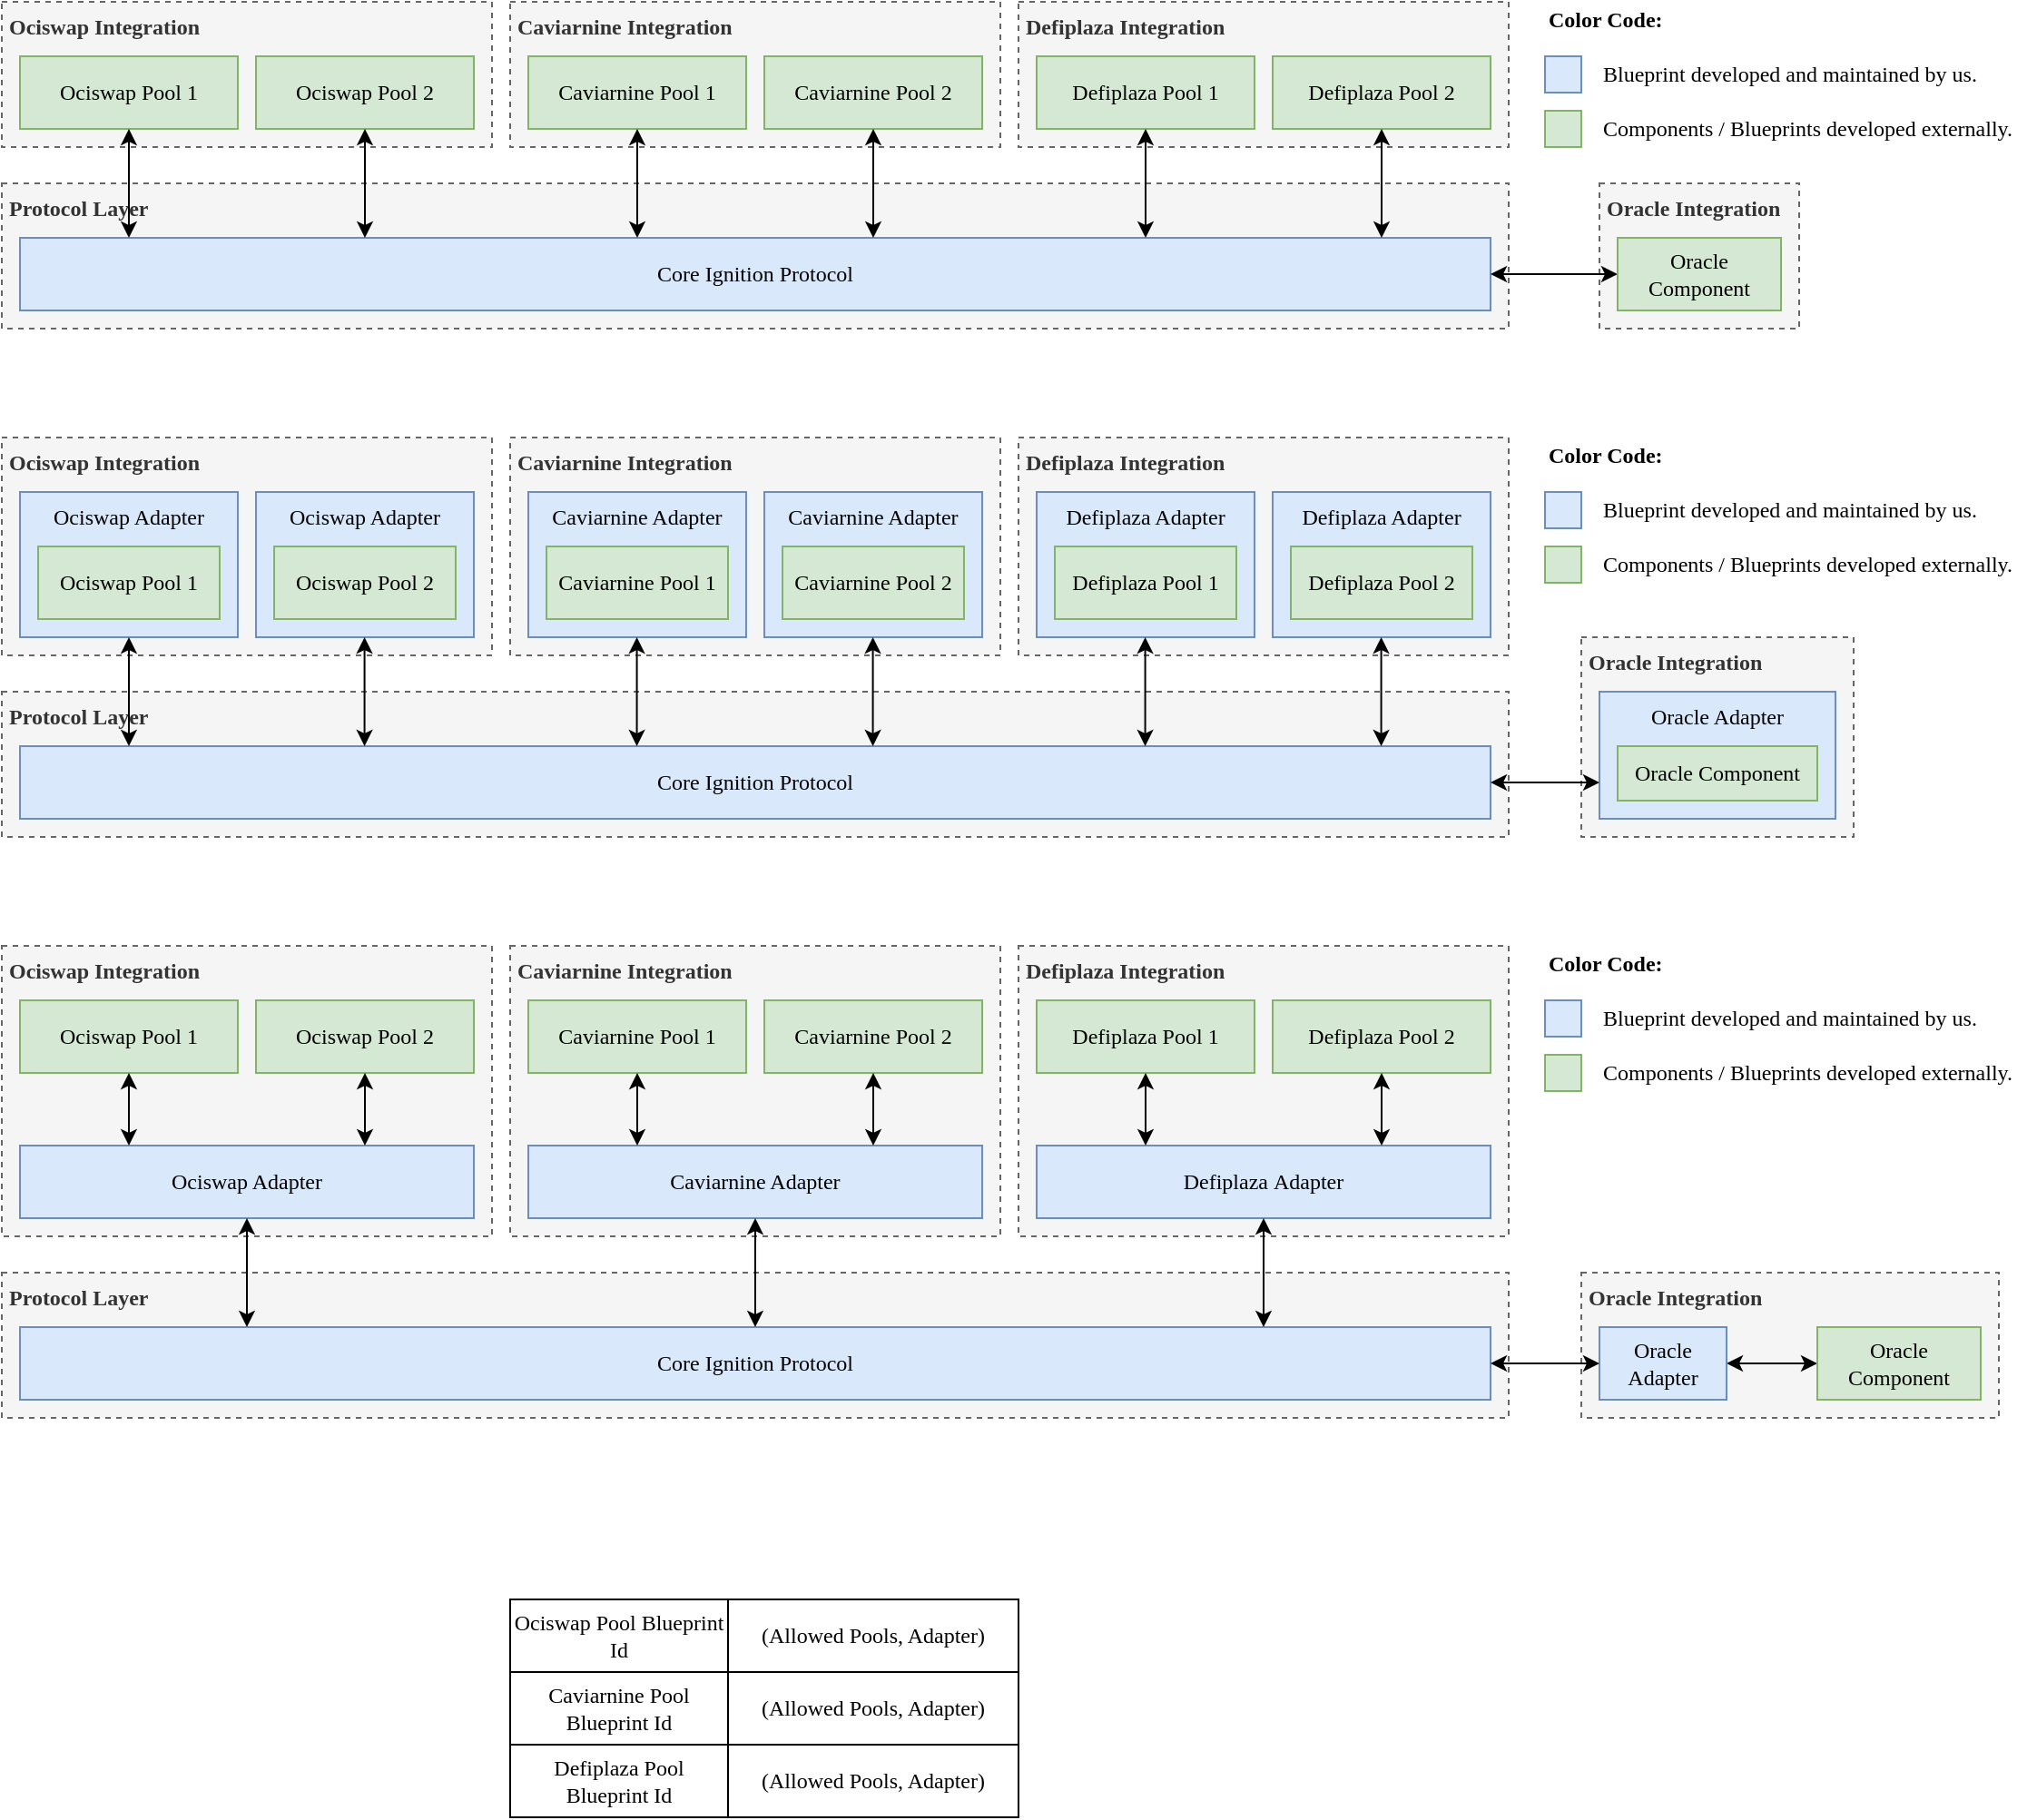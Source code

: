 <mxfile version="24.2.5" type="device" pages="2">
  <diagram id="20__bEuO-6v_3GmD-gwK" name="Light">
    <mxGraphModel dx="707" dy="490" grid="1" gridSize="10" guides="1" tooltips="1" connect="1" arrows="1" fold="1" page="1" pageScale="1" pageWidth="850" pageHeight="1100" math="0" shadow="0">
      <root>
        <mxCell id="0" />
        <mxCell id="1" parent="0" />
        <mxCell id="izqQoFax3ORswO1A7r1F-1" value="&lt;b&gt;Protocol Layer&lt;/b&gt;" style="rounded=0;whiteSpace=wrap;html=1;dashed=1;fillColor=#f5f5f5;fontColor=#333333;strokeColor=#666666;fontFamily=IBM Plex Sans;fontSource=https%3A%2F%2Ffonts.googleapis.com%2Fcss%3Ffamily%3DIBM%2BPlex%2BSans;verticalAlign=top;connectable=0;spacingLeft=2;align=left;" parent="1" vertex="1">
          <mxGeometry x="40" y="740" width="830" height="80" as="geometry" />
        </mxCell>
        <mxCell id="izqQoFax3ORswO1A7r1F-2" value="&lt;b&gt;Ociswap Integration&lt;/b&gt;" style="rounded=0;whiteSpace=wrap;html=1;dashed=1;fillColor=#f5f5f5;fontColor=#333333;strokeColor=#666666;fontFamily=IBM Plex Sans;fontSource=https%3A%2F%2Ffonts.googleapis.com%2Fcss%3Ffamily%3DIBM%2BPlex%2BSans;verticalAlign=top;align=left;spacingRight=3;spacingLeft=2;" parent="1" vertex="1">
          <mxGeometry x="40" y="560" width="270" height="160" as="geometry" />
        </mxCell>
        <mxCell id="izqQoFax3ORswO1A7r1F-3" value="Ociswap Pool 1" style="rounded=0;whiteSpace=wrap;html=1;fontFamily=IBM Plex Sans;fontSource=https%3A%2F%2Ffonts.googleapis.com%2Fcss%3Ffamily%3DIBM%2BPlex%2BSans;fillColor=#d5e8d4;strokeColor=#82b366;" parent="1" vertex="1">
          <mxGeometry x="50" y="590" width="120" height="40" as="geometry" />
        </mxCell>
        <mxCell id="izqQoFax3ORswO1A7r1F-4" value="Ociswap Pool 2" style="rounded=0;whiteSpace=wrap;html=1;fontFamily=IBM Plex Sans;fontSource=https%3A%2F%2Ffonts.googleapis.com%2Fcss%3Ffamily%3DIBM%2BPlex%2BSans;fillColor=#d5e8d4;strokeColor=#82b366;" parent="1" vertex="1">
          <mxGeometry x="180" y="590" width="120" height="40" as="geometry" />
        </mxCell>
        <mxCell id="izqQoFax3ORswO1A7r1F-5" value="Ociswap Adapter" style="rounded=0;whiteSpace=wrap;html=1;fontFamily=IBM Plex Sans;fontSource=https%3A%2F%2Ffonts.googleapis.com%2Fcss%3Ffamily%3DIBM%2BPlex%2BSans;fillColor=#dae8fc;strokeColor=#6c8ebf;" parent="1" vertex="1">
          <mxGeometry x="50" y="670" width="250" height="40" as="geometry" />
        </mxCell>
        <mxCell id="izqQoFax3ORswO1A7r1F-6" value="" style="endArrow=classic;startArrow=classic;html=1;rounded=0;exitX=0.5;exitY=1;exitDx=0;exitDy=0;entryX=0.24;entryY=0;entryDx=0;entryDy=0;entryPerimeter=0;fontFamily=IBM Plex Sans;fontSource=https%3A%2F%2Ffonts.googleapis.com%2Fcss%3Ffamily%3DIBM%2BPlex%2BSans;endFill=1;startFill=1;" parent="1" target="izqQoFax3ORswO1A7r1F-5" edge="1">
          <mxGeometry width="50" height="50" relative="1" as="geometry">
            <mxPoint x="110" y="630" as="sourcePoint" />
            <mxPoint x="110" y="660" as="targetPoint" />
          </mxGeometry>
        </mxCell>
        <mxCell id="izqQoFax3ORswO1A7r1F-7" value="" style="endArrow=classic;startArrow=classic;html=1;rounded=0;entryX=0.5;entryY=1;entryDx=0;entryDy=0;exitX=0.76;exitY=0;exitDx=0;exitDy=0;exitPerimeter=0;fontFamily=IBM Plex Sans;fontSource=https%3A%2F%2Ffonts.googleapis.com%2Fcss%3Ffamily%3DIBM%2BPlex%2BSans;endFill=1;startFill=1;" parent="1" source="izqQoFax3ORswO1A7r1F-5" target="izqQoFax3ORswO1A7r1F-4" edge="1">
          <mxGeometry width="50" height="50" relative="1" as="geometry">
            <mxPoint x="200" y="700" as="sourcePoint" />
            <mxPoint x="250" y="650" as="targetPoint" />
          </mxGeometry>
        </mxCell>
        <mxCell id="izqQoFax3ORswO1A7r1F-8" value="&lt;b&gt;Caviarnine Integration&lt;/b&gt;" style="rounded=0;whiteSpace=wrap;html=1;dashed=1;fillColor=#f5f5f5;fontColor=#333333;strokeColor=#666666;fontFamily=IBM Plex Sans;fontSource=https%3A%2F%2Ffonts.googleapis.com%2Fcss%3Ffamily%3DIBM%2BPlex%2BSans;verticalAlign=top;align=left;spacingLeft=2;" parent="1" vertex="1">
          <mxGeometry x="320" y="560" width="270" height="160" as="geometry" />
        </mxCell>
        <mxCell id="izqQoFax3ORswO1A7r1F-9" value="Caviarnine Pool 1" style="rounded=0;whiteSpace=wrap;html=1;fontFamily=IBM Plex Sans;fontSource=https%3A%2F%2Ffonts.googleapis.com%2Fcss%3Ffamily%3DIBM%2BPlex%2BSans;fillColor=#d5e8d4;strokeColor=#82b366;" parent="1" vertex="1">
          <mxGeometry x="330" y="590" width="120" height="40" as="geometry" />
        </mxCell>
        <mxCell id="izqQoFax3ORswO1A7r1F-10" value="Caviarnine Pool 2" style="rounded=0;whiteSpace=wrap;html=1;fontFamily=IBM Plex Sans;fontSource=https%3A%2F%2Ffonts.googleapis.com%2Fcss%3Ffamily%3DIBM%2BPlex%2BSans;fillColor=#d5e8d4;strokeColor=#82b366;" parent="1" vertex="1">
          <mxGeometry x="460" y="590" width="120" height="40" as="geometry" />
        </mxCell>
        <mxCell id="izqQoFax3ORswO1A7r1F-11" value="Caviarnine Adapter" style="rounded=0;whiteSpace=wrap;html=1;fontFamily=IBM Plex Sans;fontSource=https%3A%2F%2Ffonts.googleapis.com%2Fcss%3Ffamily%3DIBM%2BPlex%2BSans;fillColor=#dae8fc;strokeColor=#6c8ebf;" parent="1" vertex="1">
          <mxGeometry x="330" y="670" width="250" height="40" as="geometry" />
        </mxCell>
        <mxCell id="izqQoFax3ORswO1A7r1F-12" value="" style="endArrow=classic;startArrow=classic;html=1;rounded=0;exitX=0.5;exitY=1;exitDx=0;exitDy=0;entryX=0.24;entryY=0;entryDx=0;entryDy=0;entryPerimeter=0;fontFamily=IBM Plex Sans;fontSource=https%3A%2F%2Ffonts.googleapis.com%2Fcss%3Ffamily%3DIBM%2BPlex%2BSans;endFill=1;startFill=1;" parent="1" target="izqQoFax3ORswO1A7r1F-11" edge="1">
          <mxGeometry width="50" height="50" relative="1" as="geometry">
            <mxPoint x="390" y="630" as="sourcePoint" />
            <mxPoint x="390" y="660" as="targetPoint" />
          </mxGeometry>
        </mxCell>
        <mxCell id="izqQoFax3ORswO1A7r1F-13" value="" style="endArrow=classic;startArrow=classic;html=1;rounded=0;entryX=0.5;entryY=1;entryDx=0;entryDy=0;exitX=0.76;exitY=0;exitDx=0;exitDy=0;exitPerimeter=0;fontFamily=IBM Plex Sans;fontSource=https%3A%2F%2Ffonts.googleapis.com%2Fcss%3Ffamily%3DIBM%2BPlex%2BSans;endFill=1;startFill=1;" parent="1" source="izqQoFax3ORswO1A7r1F-11" target="izqQoFax3ORswO1A7r1F-10" edge="1">
          <mxGeometry width="50" height="50" relative="1" as="geometry">
            <mxPoint x="480" y="700" as="sourcePoint" />
            <mxPoint x="530" y="650" as="targetPoint" />
          </mxGeometry>
        </mxCell>
        <mxCell id="izqQoFax3ORswO1A7r1F-14" value="&lt;b&gt;Defiplaza Integration&lt;/b&gt;" style="rounded=0;whiteSpace=wrap;html=1;dashed=1;fillColor=#f5f5f5;fontColor=#333333;strokeColor=#666666;fontFamily=IBM Plex Sans;fontSource=https%3A%2F%2Ffonts.googleapis.com%2Fcss%3Ffamily%3DIBM%2BPlex%2BSans;verticalAlign=top;align=left;spacingLeft=2;" parent="1" vertex="1">
          <mxGeometry x="600" y="560" width="270" height="160" as="geometry" />
        </mxCell>
        <mxCell id="izqQoFax3ORswO1A7r1F-15" value="Defiplaza&amp;nbsp;Pool 1" style="rounded=0;whiteSpace=wrap;html=1;fontFamily=IBM Plex Sans;fontSource=https%3A%2F%2Ffonts.googleapis.com%2Fcss%3Ffamily%3DIBM%2BPlex%2BSans;fillColor=#d5e8d4;strokeColor=#82b366;" parent="1" vertex="1">
          <mxGeometry x="610" y="590" width="120" height="40" as="geometry" />
        </mxCell>
        <mxCell id="izqQoFax3ORswO1A7r1F-16" value="Defiplaza&amp;nbsp;Pool 2" style="rounded=0;whiteSpace=wrap;html=1;fontFamily=IBM Plex Sans;fontSource=https%3A%2F%2Ffonts.googleapis.com%2Fcss%3Ffamily%3DIBM%2BPlex%2BSans;fillColor=#d5e8d4;strokeColor=#82b366;" parent="1" vertex="1">
          <mxGeometry x="740" y="590" width="120" height="40" as="geometry" />
        </mxCell>
        <mxCell id="izqQoFax3ORswO1A7r1F-17" value="Defiplaza&amp;nbsp;Adapter" style="rounded=0;whiteSpace=wrap;html=1;fontFamily=IBM Plex Sans;fontSource=https%3A%2F%2Ffonts.googleapis.com%2Fcss%3Ffamily%3DIBM%2BPlex%2BSans;fillColor=#dae8fc;strokeColor=#6c8ebf;" parent="1" vertex="1">
          <mxGeometry x="610" y="670" width="250" height="40" as="geometry" />
        </mxCell>
        <mxCell id="izqQoFax3ORswO1A7r1F-18" value="" style="endArrow=classic;startArrow=classic;html=1;rounded=0;exitX=0.5;exitY=1;exitDx=0;exitDy=0;entryX=0.24;entryY=0;entryDx=0;entryDy=0;entryPerimeter=0;fontFamily=IBM Plex Sans;fontSource=https%3A%2F%2Ffonts.googleapis.com%2Fcss%3Ffamily%3DIBM%2BPlex%2BSans;endFill=1;startFill=1;" parent="1" target="izqQoFax3ORswO1A7r1F-17" edge="1">
          <mxGeometry width="50" height="50" relative="1" as="geometry">
            <mxPoint x="670" y="630" as="sourcePoint" />
            <mxPoint x="670" y="660" as="targetPoint" />
          </mxGeometry>
        </mxCell>
        <mxCell id="izqQoFax3ORswO1A7r1F-19" value="" style="endArrow=classic;startArrow=classic;html=1;rounded=0;entryX=0.5;entryY=1;entryDx=0;entryDy=0;exitX=0.76;exitY=0;exitDx=0;exitDy=0;exitPerimeter=0;fontFamily=IBM Plex Sans;fontSource=https%3A%2F%2Ffonts.googleapis.com%2Fcss%3Ffamily%3DIBM%2BPlex%2BSans;endFill=1;startFill=1;" parent="1" source="izqQoFax3ORswO1A7r1F-17" target="izqQoFax3ORswO1A7r1F-16" edge="1">
          <mxGeometry width="50" height="50" relative="1" as="geometry">
            <mxPoint x="760" y="700" as="sourcePoint" />
            <mxPoint x="810" y="650" as="targetPoint" />
          </mxGeometry>
        </mxCell>
        <mxCell id="izqQoFax3ORswO1A7r1F-20" value="Core Ignition Protocol" style="rounded=0;whiteSpace=wrap;html=1;fontFamily=IBM Plex Sans;fontSource=https%3A%2F%2Ffonts.googleapis.com%2Fcss%3Ffamily%3DIBM%2BPlex%2BSans;fillColor=#dae8fc;strokeColor=#6c8ebf;" parent="1" vertex="1">
          <mxGeometry x="50" y="770" width="810" height="40" as="geometry" />
        </mxCell>
        <mxCell id="izqQoFax3ORswO1A7r1F-21" value="" style="endArrow=classic;startArrow=classic;html=1;rounded=0;exitX=0.5;exitY=1;exitDx=0;exitDy=0;endFill=1;startFill=1;" parent="1" source="izqQoFax3ORswO1A7r1F-5" edge="1">
          <mxGeometry width="50" height="50" relative="1" as="geometry">
            <mxPoint x="250" y="730" as="sourcePoint" />
            <mxPoint x="175" y="770" as="targetPoint" />
          </mxGeometry>
        </mxCell>
        <mxCell id="izqQoFax3ORswO1A7r1F-22" value="" style="endArrow=classic;startArrow=classic;html=1;rounded=0;entryX=0.5;entryY=1;entryDx=0;entryDy=0;exitX=0.5;exitY=0;exitDx=0;exitDy=0;endFill=1;startFill=1;" parent="1" source="izqQoFax3ORswO1A7r1F-20" target="izqQoFax3ORswO1A7r1F-11" edge="1">
          <mxGeometry width="50" height="50" relative="1" as="geometry">
            <mxPoint x="420" y="780" as="sourcePoint" />
            <mxPoint x="470" y="730" as="targetPoint" />
          </mxGeometry>
        </mxCell>
        <mxCell id="izqQoFax3ORswO1A7r1F-23" value="" style="endArrow=classic;startArrow=classic;html=1;rounded=0;entryX=0.5;entryY=1;entryDx=0;entryDy=0;endFill=1;startFill=1;" parent="1" target="izqQoFax3ORswO1A7r1F-17" edge="1">
          <mxGeometry width="50" height="50" relative="1" as="geometry">
            <mxPoint x="735" y="770" as="sourcePoint" />
            <mxPoint x="720" y="730" as="targetPoint" />
          </mxGeometry>
        </mxCell>
        <mxCell id="izqQoFax3ORswO1A7r1F-24" value="&lt;b&gt;Color Code:&lt;/b&gt;" style="text;html=1;align=left;verticalAlign=middle;whiteSpace=wrap;rounded=0;fontFamily=IBM Plex Sans;fontSource=https%3A%2F%2Ffonts.googleapis.com%2Fcss%3Ffamily%3DIBM%2BPlex%2BSans;" parent="1" vertex="1">
          <mxGeometry x="890" y="560" width="80" height="20" as="geometry" />
        </mxCell>
        <mxCell id="izqQoFax3ORswO1A7r1F-25" value="" style="rounded=0;whiteSpace=wrap;html=1;fillColor=#dae8fc;strokeColor=#6c8ebf;" parent="1" vertex="1">
          <mxGeometry x="890" y="590" width="20" height="20" as="geometry" />
        </mxCell>
        <mxCell id="izqQoFax3ORswO1A7r1F-26" value="Blueprint developed and maintained by us." style="text;html=1;align=left;verticalAlign=middle;whiteSpace=wrap;rounded=0;fontFamily=IBM Plex Sans;fontSource=https%3A%2F%2Ffonts.googleapis.com%2Fcss%3Ffamily%3DIBM%2BPlex%2BSans;" parent="1" vertex="1">
          <mxGeometry x="920" y="590" width="240" height="20" as="geometry" />
        </mxCell>
        <mxCell id="izqQoFax3ORswO1A7r1F-27" value="" style="rounded=0;whiteSpace=wrap;html=1;fillColor=#d5e8d4;strokeColor=#82b366;" parent="1" vertex="1">
          <mxGeometry x="890" y="620" width="20" height="20" as="geometry" />
        </mxCell>
        <mxCell id="izqQoFax3ORswO1A7r1F-28" value="Components / Blueprints developed externally." style="text;html=1;align=left;verticalAlign=middle;whiteSpace=wrap;rounded=0;fontFamily=IBM Plex Sans;fontSource=https%3A%2F%2Ffonts.googleapis.com%2Fcss%3Ffamily%3DIBM%2BPlex%2BSans;" parent="1" vertex="1">
          <mxGeometry x="920" y="620" width="240" height="20" as="geometry" />
        </mxCell>
        <mxCell id="izqQoFax3ORswO1A7r1F-32" value="&lt;b&gt;Oracle Integration&lt;/b&gt;" style="rounded=0;whiteSpace=wrap;html=1;dashed=1;fillColor=#f5f5f5;fontColor=#333333;strokeColor=#666666;fontFamily=IBM Plex Sans;fontSource=https%3A%2F%2Ffonts.googleapis.com%2Fcss%3Ffamily%3DIBM%2BPlex%2BSans;verticalAlign=top;connectable=0;spacingLeft=2;align=left;" parent="1" vertex="1">
          <mxGeometry x="910" y="740" width="230" height="80" as="geometry" />
        </mxCell>
        <mxCell id="izqQoFax3ORswO1A7r1F-38" style="edgeStyle=orthogonalEdgeStyle;rounded=0;orthogonalLoop=1;jettySize=auto;html=1;entryX=0;entryY=0.5;entryDx=0;entryDy=0;startArrow=classic;startFill=1;" parent="1" source="izqQoFax3ORswO1A7r1F-33" target="izqQoFax3ORswO1A7r1F-35" edge="1">
          <mxGeometry relative="1" as="geometry" />
        </mxCell>
        <mxCell id="izqQoFax3ORswO1A7r1F-33" value="Oracle Adapter" style="rounded=0;whiteSpace=wrap;html=1;fontFamily=IBM Plex Sans;fontSource=https%3A%2F%2Ffonts.googleapis.com%2Fcss%3Ffamily%3DIBM%2BPlex%2BSans;fillColor=#dae8fc;strokeColor=#6c8ebf;" parent="1" vertex="1">
          <mxGeometry x="920" y="770" width="70" height="40" as="geometry" />
        </mxCell>
        <mxCell id="izqQoFax3ORswO1A7r1F-35" value="Oracle Component" style="rounded=0;whiteSpace=wrap;html=1;fontFamily=IBM Plex Sans;fontSource=https%3A%2F%2Ffonts.googleapis.com%2Fcss%3Ffamily%3DIBM%2BPlex%2BSans;fillColor=#d5e8d4;strokeColor=#82b366;" parent="1" vertex="1">
          <mxGeometry x="1040" y="770" width="90" height="40" as="geometry" />
        </mxCell>
        <mxCell id="izqQoFax3ORswO1A7r1F-37" value="" style="endArrow=classic;startArrow=classic;html=1;rounded=0;entryX=0;entryY=0.5;entryDx=0;entryDy=0;exitX=1;exitY=0.5;exitDx=0;exitDy=0;" parent="1" source="izqQoFax3ORswO1A7r1F-20" target="izqQoFax3ORswO1A7r1F-33" edge="1">
          <mxGeometry width="50" height="50" relative="1" as="geometry">
            <mxPoint x="860" y="900" as="sourcePoint" />
            <mxPoint x="910" y="850" as="targetPoint" />
          </mxGeometry>
        </mxCell>
        <mxCell id="Ms6lqYHWwuGNTwbq1Qtu-1" value="&lt;b&gt;Protocol Layer&lt;/b&gt;" style="rounded=0;whiteSpace=wrap;html=1;dashed=1;fillColor=#f5f5f5;fontColor=#333333;strokeColor=#666666;fontFamily=IBM Plex Sans;fontSource=https%3A%2F%2Ffonts.googleapis.com%2Fcss%3Ffamily%3DIBM%2BPlex%2BSans;verticalAlign=top;connectable=0;spacingLeft=2;align=left;" vertex="1" parent="1">
          <mxGeometry x="40" y="140" width="830" height="80" as="geometry" />
        </mxCell>
        <mxCell id="Ms6lqYHWwuGNTwbq1Qtu-2" value="Core Ignition Protocol" style="rounded=0;whiteSpace=wrap;html=1;fontFamily=IBM Plex Sans;fontSource=https%3A%2F%2Ffonts.googleapis.com%2Fcss%3Ffamily%3DIBM%2BPlex%2BSans;fillColor=#dae8fc;strokeColor=#6c8ebf;connectable=0;" vertex="1" parent="1">
          <mxGeometry x="50" y="170" width="810" height="40" as="geometry" />
        </mxCell>
        <mxCell id="Ms6lqYHWwuGNTwbq1Qtu-23" value="&lt;b&gt;Ociswap Integration&lt;/b&gt;" style="rounded=0;whiteSpace=wrap;html=1;dashed=1;fillColor=#f5f5f5;fontColor=#333333;strokeColor=#666666;fontFamily=IBM Plex Sans;fontSource=https%3A%2F%2Ffonts.googleapis.com%2Fcss%3Ffamily%3DIBM%2BPlex%2BSans;verticalAlign=top;align=left;spacingRight=3;spacingLeft=2;" vertex="1" parent="1">
          <mxGeometry x="40" y="40" width="270" height="80" as="geometry" />
        </mxCell>
        <mxCell id="Ms6lqYHWwuGNTwbq1Qtu-24" value="Ociswap Pool 1" style="rounded=0;whiteSpace=wrap;html=1;fontFamily=IBM Plex Sans;fontSource=https%3A%2F%2Ffonts.googleapis.com%2Fcss%3Ffamily%3DIBM%2BPlex%2BSans;fillColor=#d5e8d4;strokeColor=#82b366;" vertex="1" parent="1">
          <mxGeometry x="50" y="70" width="120" height="40" as="geometry" />
        </mxCell>
        <mxCell id="Ms6lqYHWwuGNTwbq1Qtu-25" value="Ociswap Pool 2" style="rounded=0;whiteSpace=wrap;html=1;fontFamily=IBM Plex Sans;fontSource=https%3A%2F%2Ffonts.googleapis.com%2Fcss%3Ffamily%3DIBM%2BPlex%2BSans;fillColor=#d5e8d4;strokeColor=#82b366;" vertex="1" parent="1">
          <mxGeometry x="180" y="70" width="120" height="40" as="geometry" />
        </mxCell>
        <mxCell id="Ms6lqYHWwuGNTwbq1Qtu-27" value="" style="endArrow=classic;startArrow=classic;html=1;rounded=0;exitX=0.5;exitY=1;exitDx=0;exitDy=0;fontFamily=IBM Plex Sans;fontSource=https%3A%2F%2Ffonts.googleapis.com%2Fcss%3Ffamily%3DIBM%2BPlex%2BSans;endFill=1;startFill=1;" edge="1" parent="1">
          <mxGeometry width="50" height="50" relative="1" as="geometry">
            <mxPoint x="110" y="110" as="sourcePoint" />
            <mxPoint x="110" y="170" as="targetPoint" />
          </mxGeometry>
        </mxCell>
        <mxCell id="Ms6lqYHWwuGNTwbq1Qtu-28" value="" style="endArrow=classic;startArrow=classic;html=1;rounded=0;entryX=0.5;entryY=1;entryDx=0;entryDy=0;fontFamily=IBM Plex Sans;fontSource=https%3A%2F%2Ffonts.googleapis.com%2Fcss%3Ffamily%3DIBM%2BPlex%2BSans;endFill=1;startFill=1;" edge="1" parent="1" target="Ms6lqYHWwuGNTwbq1Qtu-25">
          <mxGeometry width="50" height="50" relative="1" as="geometry">
            <mxPoint x="240" y="170" as="sourcePoint" />
            <mxPoint x="250" y="130" as="targetPoint" />
          </mxGeometry>
        </mxCell>
        <mxCell id="Ms6lqYHWwuGNTwbq1Qtu-29" value="&lt;b&gt;Caviarnine Integration&lt;/b&gt;" style="rounded=0;whiteSpace=wrap;html=1;dashed=1;fillColor=#f5f5f5;fontColor=#333333;strokeColor=#666666;fontFamily=IBM Plex Sans;fontSource=https%3A%2F%2Ffonts.googleapis.com%2Fcss%3Ffamily%3DIBM%2BPlex%2BSans;verticalAlign=top;align=left;spacingLeft=2;" vertex="1" parent="1">
          <mxGeometry x="320" y="40" width="270" height="80" as="geometry" />
        </mxCell>
        <mxCell id="Ms6lqYHWwuGNTwbq1Qtu-30" value="Caviarnine Pool 1" style="rounded=0;whiteSpace=wrap;html=1;fontFamily=IBM Plex Sans;fontSource=https%3A%2F%2Ffonts.googleapis.com%2Fcss%3Ffamily%3DIBM%2BPlex%2BSans;fillColor=#d5e8d4;strokeColor=#82b366;" vertex="1" parent="1">
          <mxGeometry x="330" y="70" width="120" height="40" as="geometry" />
        </mxCell>
        <mxCell id="Ms6lqYHWwuGNTwbq1Qtu-31" value="Caviarnine Pool 2" style="rounded=0;whiteSpace=wrap;html=1;fontFamily=IBM Plex Sans;fontSource=https%3A%2F%2Ffonts.googleapis.com%2Fcss%3Ffamily%3DIBM%2BPlex%2BSans;fillColor=#d5e8d4;strokeColor=#82b366;" vertex="1" parent="1">
          <mxGeometry x="460" y="70" width="120" height="40" as="geometry" />
        </mxCell>
        <mxCell id="Ms6lqYHWwuGNTwbq1Qtu-33" value="" style="endArrow=classic;startArrow=classic;html=1;rounded=0;exitX=0.5;exitY=1;exitDx=0;exitDy=0;fontFamily=IBM Plex Sans;fontSource=https%3A%2F%2Ffonts.googleapis.com%2Fcss%3Ffamily%3DIBM%2BPlex%2BSans;endFill=1;startFill=1;" edge="1" parent="1">
          <mxGeometry width="50" height="50" relative="1" as="geometry">
            <mxPoint x="390" y="110" as="sourcePoint" />
            <mxPoint x="390" y="170" as="targetPoint" />
          </mxGeometry>
        </mxCell>
        <mxCell id="Ms6lqYHWwuGNTwbq1Qtu-34" value="" style="endArrow=classic;startArrow=classic;html=1;rounded=0;entryX=0.5;entryY=1;entryDx=0;entryDy=0;fontFamily=IBM Plex Sans;fontSource=https%3A%2F%2Ffonts.googleapis.com%2Fcss%3Ffamily%3DIBM%2BPlex%2BSans;endFill=1;startFill=1;" edge="1" parent="1" target="Ms6lqYHWwuGNTwbq1Qtu-31">
          <mxGeometry width="50" height="50" relative="1" as="geometry">
            <mxPoint x="520" y="170" as="sourcePoint" />
            <mxPoint x="530" y="130" as="targetPoint" />
          </mxGeometry>
        </mxCell>
        <mxCell id="Ms6lqYHWwuGNTwbq1Qtu-35" value="&lt;b&gt;Defiplaza Integration&lt;/b&gt;" style="rounded=0;whiteSpace=wrap;html=1;dashed=1;fillColor=#f5f5f5;fontColor=#333333;strokeColor=#666666;fontFamily=IBM Plex Sans;fontSource=https%3A%2F%2Ffonts.googleapis.com%2Fcss%3Ffamily%3DIBM%2BPlex%2BSans;verticalAlign=top;align=left;spacingLeft=2;" vertex="1" parent="1">
          <mxGeometry x="600" y="40" width="270" height="80" as="geometry" />
        </mxCell>
        <mxCell id="Ms6lqYHWwuGNTwbq1Qtu-36" value="Defiplaza&amp;nbsp;Pool 1" style="rounded=0;whiteSpace=wrap;html=1;fontFamily=IBM Plex Sans;fontSource=https%3A%2F%2Ffonts.googleapis.com%2Fcss%3Ffamily%3DIBM%2BPlex%2BSans;fillColor=#d5e8d4;strokeColor=#82b366;" vertex="1" parent="1">
          <mxGeometry x="610" y="70" width="120" height="40" as="geometry" />
        </mxCell>
        <mxCell id="Ms6lqYHWwuGNTwbq1Qtu-37" value="Defiplaza&amp;nbsp;Pool 2" style="rounded=0;whiteSpace=wrap;html=1;fontFamily=IBM Plex Sans;fontSource=https%3A%2F%2Ffonts.googleapis.com%2Fcss%3Ffamily%3DIBM%2BPlex%2BSans;fillColor=#d5e8d4;strokeColor=#82b366;" vertex="1" parent="1">
          <mxGeometry x="740" y="70" width="120" height="40" as="geometry" />
        </mxCell>
        <mxCell id="Ms6lqYHWwuGNTwbq1Qtu-39" value="" style="endArrow=classic;startArrow=classic;html=1;rounded=0;exitX=0.5;exitY=1;exitDx=0;exitDy=0;fontFamily=IBM Plex Sans;fontSource=https%3A%2F%2Ffonts.googleapis.com%2Fcss%3Ffamily%3DIBM%2BPlex%2BSans;endFill=1;startFill=1;" edge="1" parent="1">
          <mxGeometry width="50" height="50" relative="1" as="geometry">
            <mxPoint x="670" y="110" as="sourcePoint" />
            <mxPoint x="670" y="170" as="targetPoint" />
          </mxGeometry>
        </mxCell>
        <mxCell id="Ms6lqYHWwuGNTwbq1Qtu-40" value="" style="endArrow=classic;startArrow=classic;html=1;rounded=0;entryX=0.5;entryY=1;entryDx=0;entryDy=0;fontFamily=IBM Plex Sans;fontSource=https%3A%2F%2Ffonts.googleapis.com%2Fcss%3Ffamily%3DIBM%2BPlex%2BSans;endFill=1;startFill=1;" edge="1" parent="1" target="Ms6lqYHWwuGNTwbq1Qtu-37">
          <mxGeometry width="50" height="50" relative="1" as="geometry">
            <mxPoint x="800" y="170" as="sourcePoint" />
            <mxPoint x="810" y="130" as="targetPoint" />
          </mxGeometry>
        </mxCell>
        <mxCell id="Ms6lqYHWwuGNTwbq1Qtu-41" value="&lt;b&gt;Oracle Integration&lt;/b&gt;" style="rounded=0;whiteSpace=wrap;html=1;dashed=1;fillColor=#f5f5f5;fontColor=#333333;strokeColor=#666666;fontFamily=IBM Plex Sans;fontSource=https%3A%2F%2Ffonts.googleapis.com%2Fcss%3Ffamily%3DIBM%2BPlex%2BSans;verticalAlign=top;connectable=0;spacingLeft=2;align=left;" vertex="1" parent="1">
          <mxGeometry x="920" y="140" width="110" height="80" as="geometry" />
        </mxCell>
        <mxCell id="Ms6lqYHWwuGNTwbq1Qtu-45" style="edgeStyle=orthogonalEdgeStyle;rounded=0;orthogonalLoop=1;jettySize=auto;html=1;startArrow=classic;startFill=1;" edge="1" parent="1" source="Ms6lqYHWwuGNTwbq1Qtu-44">
          <mxGeometry relative="1" as="geometry">
            <mxPoint x="860" y="190" as="targetPoint" />
          </mxGeometry>
        </mxCell>
        <mxCell id="Ms6lqYHWwuGNTwbq1Qtu-44" value="Oracle Component" style="rounded=0;whiteSpace=wrap;html=1;fontFamily=IBM Plex Sans;fontSource=https%3A%2F%2Ffonts.googleapis.com%2Fcss%3Ffamily%3DIBM%2BPlex%2BSans;fillColor=#d5e8d4;strokeColor=#82b366;" vertex="1" parent="1">
          <mxGeometry x="930" y="170" width="90" height="40" as="geometry" />
        </mxCell>
        <mxCell id="Ms6lqYHWwuGNTwbq1Qtu-46" value="&lt;b&gt;Color Code:&lt;/b&gt;" style="text;html=1;align=left;verticalAlign=middle;whiteSpace=wrap;rounded=0;fontFamily=IBM Plex Sans;fontSource=https%3A%2F%2Ffonts.googleapis.com%2Fcss%3Ffamily%3DIBM%2BPlex%2BSans;" vertex="1" parent="1">
          <mxGeometry x="890" y="40" width="80" height="20" as="geometry" />
        </mxCell>
        <mxCell id="Ms6lqYHWwuGNTwbq1Qtu-47" value="" style="rounded=0;whiteSpace=wrap;html=1;fillColor=#dae8fc;strokeColor=#6c8ebf;" vertex="1" parent="1">
          <mxGeometry x="890" y="70" width="20" height="20" as="geometry" />
        </mxCell>
        <mxCell id="Ms6lqYHWwuGNTwbq1Qtu-48" value="Blueprint developed and maintained by us." style="text;html=1;align=left;verticalAlign=middle;whiteSpace=wrap;rounded=0;fontFamily=IBM Plex Sans;fontSource=https%3A%2F%2Ffonts.googleapis.com%2Fcss%3Ffamily%3DIBM%2BPlex%2BSans;" vertex="1" parent="1">
          <mxGeometry x="920" y="70" width="240" height="20" as="geometry" />
        </mxCell>
        <mxCell id="Ms6lqYHWwuGNTwbq1Qtu-49" value="" style="rounded=0;whiteSpace=wrap;html=1;fillColor=#d5e8d4;strokeColor=#82b366;" vertex="1" parent="1">
          <mxGeometry x="890" y="100" width="20" height="20" as="geometry" />
        </mxCell>
        <mxCell id="Ms6lqYHWwuGNTwbq1Qtu-50" value="Components / Blueprints developed externally." style="text;html=1;align=left;verticalAlign=middle;whiteSpace=wrap;rounded=0;fontFamily=IBM Plex Sans;fontSource=https%3A%2F%2Ffonts.googleapis.com%2Fcss%3Ffamily%3DIBM%2BPlex%2BSans;" vertex="1" parent="1">
          <mxGeometry x="920" y="100" width="240" height="20" as="geometry" />
        </mxCell>
        <mxCell id="3KkIfElCC8qj_mOk-UY8-1" value="&lt;b&gt;Protocol Layer&lt;/b&gt;" style="rounded=0;whiteSpace=wrap;html=1;dashed=1;fillColor=#f5f5f5;fontColor=#333333;strokeColor=#666666;fontFamily=IBM Plex Sans;fontSource=https%3A%2F%2Ffonts.googleapis.com%2Fcss%3Ffamily%3DIBM%2BPlex%2BSans;verticalAlign=top;connectable=0;spacingLeft=2;align=left;" vertex="1" parent="1">
          <mxGeometry x="40" y="420" width="830" height="80" as="geometry" />
        </mxCell>
        <mxCell id="3KkIfElCC8qj_mOk-UY8-2" value="&lt;b&gt;Ociswap Integration&lt;/b&gt;" style="rounded=0;whiteSpace=wrap;html=1;dashed=1;fillColor=#f5f5f5;fontColor=#333333;strokeColor=#666666;fontFamily=IBM Plex Sans;fontSource=https%3A%2F%2Ffonts.googleapis.com%2Fcss%3Ffamily%3DIBM%2BPlex%2BSans;verticalAlign=top;align=left;spacingRight=3;spacingLeft=2;" vertex="1" parent="1">
          <mxGeometry x="40" y="280" width="270" height="120" as="geometry" />
        </mxCell>
        <mxCell id="3KkIfElCC8qj_mOk-UY8-3" value="Ociswap Adapter" style="rounded=0;whiteSpace=wrap;html=1;fontFamily=IBM Plex Sans;fontSource=https%3A%2F%2Ffonts.googleapis.com%2Fcss%3Ffamily%3DIBM%2BPlex%2BSans;fillColor=#dae8fc;strokeColor=#6c8ebf;verticalAlign=top;" vertex="1" parent="1">
          <mxGeometry x="50" y="310" width="120" height="80" as="geometry" />
        </mxCell>
        <mxCell id="3KkIfElCC8qj_mOk-UY8-4" value="Core Ignition Protocol" style="rounded=0;whiteSpace=wrap;html=1;fontFamily=IBM Plex Sans;fontSource=https%3A%2F%2Ffonts.googleapis.com%2Fcss%3Ffamily%3DIBM%2BPlex%2BSans;fillColor=#dae8fc;strokeColor=#6c8ebf;connectable=0;" vertex="1" parent="1">
          <mxGeometry x="50" y="450" width="810" height="40" as="geometry" />
        </mxCell>
        <mxCell id="3KkIfElCC8qj_mOk-UY8-5" value="" style="endArrow=classic;startArrow=classic;html=1;rounded=0;exitX=0.5;exitY=1;exitDx=0;exitDy=0;endFill=1;startFill=1;" edge="1" parent="1" source="3KkIfElCC8qj_mOk-UY8-3">
          <mxGeometry width="50" height="50" relative="1" as="geometry">
            <mxPoint x="250" y="410" as="sourcePoint" />
            <mxPoint x="110" y="450" as="targetPoint" />
          </mxGeometry>
        </mxCell>
        <mxCell id="3KkIfElCC8qj_mOk-UY8-6" value="&lt;b&gt;Color Code:&lt;/b&gt;" style="text;html=1;align=left;verticalAlign=middle;whiteSpace=wrap;rounded=0;fontFamily=IBM Plex Sans;fontSource=https%3A%2F%2Ffonts.googleapis.com%2Fcss%3Ffamily%3DIBM%2BPlex%2BSans;" vertex="1" parent="1">
          <mxGeometry x="890" y="280" width="80" height="20" as="geometry" />
        </mxCell>
        <mxCell id="3KkIfElCC8qj_mOk-UY8-7" value="" style="rounded=0;whiteSpace=wrap;html=1;fillColor=#dae8fc;strokeColor=#6c8ebf;" vertex="1" parent="1">
          <mxGeometry x="890" y="310" width="20" height="20" as="geometry" />
        </mxCell>
        <mxCell id="3KkIfElCC8qj_mOk-UY8-8" value="Blueprint developed and maintained by us." style="text;html=1;align=left;verticalAlign=middle;whiteSpace=wrap;rounded=0;fontFamily=IBM Plex Sans;fontSource=https%3A%2F%2Ffonts.googleapis.com%2Fcss%3Ffamily%3DIBM%2BPlex%2BSans;" vertex="1" parent="1">
          <mxGeometry x="920" y="310" width="240" height="20" as="geometry" />
        </mxCell>
        <mxCell id="3KkIfElCC8qj_mOk-UY8-9" value="" style="rounded=0;whiteSpace=wrap;html=1;fillColor=#d5e8d4;strokeColor=#82b366;" vertex="1" parent="1">
          <mxGeometry x="890" y="340" width="20" height="20" as="geometry" />
        </mxCell>
        <mxCell id="3KkIfElCC8qj_mOk-UY8-10" value="Components / Blueprints developed externally." style="text;html=1;align=left;verticalAlign=middle;whiteSpace=wrap;rounded=0;fontFamily=IBM Plex Sans;fontSource=https%3A%2F%2Ffonts.googleapis.com%2Fcss%3Ffamily%3DIBM%2BPlex%2BSans;" vertex="1" parent="1">
          <mxGeometry x="920" y="340" width="240" height="20" as="geometry" />
        </mxCell>
        <mxCell id="3KkIfElCC8qj_mOk-UY8-11" value="&lt;b&gt;Oracle Integration&lt;/b&gt;" style="rounded=0;whiteSpace=wrap;html=1;dashed=1;fillColor=#f5f5f5;fontColor=#333333;strokeColor=#666666;fontFamily=IBM Plex Sans;fontSource=https%3A%2F%2Ffonts.googleapis.com%2Fcss%3Ffamily%3DIBM%2BPlex%2BSans;verticalAlign=top;connectable=0;spacingLeft=2;align=left;" vertex="1" parent="1">
          <mxGeometry x="910" y="390" width="150" height="110" as="geometry" />
        </mxCell>
        <mxCell id="3KkIfElCC8qj_mOk-UY8-12" value="Oracle Adapter" style="rounded=0;whiteSpace=wrap;html=1;fontFamily=IBM Plex Sans;fontSource=https%3A%2F%2Ffonts.googleapis.com%2Fcss%3Ffamily%3DIBM%2BPlex%2BSans;fillColor=#dae8fc;strokeColor=#6c8ebf;verticalAlign=top;" vertex="1" parent="1">
          <mxGeometry x="920" y="420" width="130" height="70" as="geometry" />
        </mxCell>
        <mxCell id="3KkIfElCC8qj_mOk-UY8-13" value="Oracle Component" style="rounded=0;whiteSpace=wrap;html=1;fontFamily=IBM Plex Sans;fontSource=https%3A%2F%2Ffonts.googleapis.com%2Fcss%3Ffamily%3DIBM%2BPlex%2BSans;fillColor=#d5e8d4;strokeColor=#82b366;" vertex="1" parent="1">
          <mxGeometry x="930" y="450" width="110" height="30" as="geometry" />
        </mxCell>
        <mxCell id="3KkIfElCC8qj_mOk-UY8-14" value="Ociswap Pool 1" style="rounded=0;whiteSpace=wrap;html=1;fontFamily=IBM Plex Sans;fontSource=https%3A%2F%2Ffonts.googleapis.com%2Fcss%3Ffamily%3DIBM%2BPlex%2BSans;fillColor=#d5e8d4;strokeColor=#82b366;" vertex="1" parent="1">
          <mxGeometry x="60" y="340" width="100" height="40" as="geometry" />
        </mxCell>
        <mxCell id="3KkIfElCC8qj_mOk-UY8-15" value="Ociswap Adapter" style="rounded=0;whiteSpace=wrap;html=1;fontFamily=IBM Plex Sans;fontSource=https%3A%2F%2Ffonts.googleapis.com%2Fcss%3Ffamily%3DIBM%2BPlex%2BSans;fillColor=#dae8fc;strokeColor=#6c8ebf;verticalAlign=top;" vertex="1" parent="1">
          <mxGeometry x="180" y="310" width="120" height="80" as="geometry" />
        </mxCell>
        <mxCell id="3KkIfElCC8qj_mOk-UY8-16" value="Ociswap Pool 2" style="rounded=0;whiteSpace=wrap;html=1;fontFamily=IBM Plex Sans;fontSource=https%3A%2F%2Ffonts.googleapis.com%2Fcss%3Ffamily%3DIBM%2BPlex%2BSans;fillColor=#d5e8d4;strokeColor=#82b366;" vertex="1" parent="1">
          <mxGeometry x="190" y="340" width="100" height="40" as="geometry" />
        </mxCell>
        <mxCell id="3KkIfElCC8qj_mOk-UY8-17" value="" style="endArrow=classic;startArrow=classic;html=1;rounded=0;exitX=0.5;exitY=1;exitDx=0;exitDy=0;endFill=1;startFill=1;" edge="1" parent="1">
          <mxGeometry width="50" height="50" relative="1" as="geometry">
            <mxPoint x="239.79" y="390" as="sourcePoint" />
            <mxPoint x="239.79" y="450" as="targetPoint" />
          </mxGeometry>
        </mxCell>
        <mxCell id="3KkIfElCC8qj_mOk-UY8-18" value="&lt;b&gt;Caviarnine Integration&lt;/b&gt;" style="rounded=0;whiteSpace=wrap;html=1;dashed=1;fillColor=#f5f5f5;fontColor=#333333;strokeColor=#666666;fontFamily=IBM Plex Sans;fontSource=https%3A%2F%2Ffonts.googleapis.com%2Fcss%3Ffamily%3DIBM%2BPlex%2BSans;verticalAlign=top;align=left;spacingRight=3;spacingLeft=2;" vertex="1" parent="1">
          <mxGeometry x="320" y="280" width="270" height="120" as="geometry" />
        </mxCell>
        <mxCell id="3KkIfElCC8qj_mOk-UY8-19" value="Caviarnine Adapter" style="rounded=0;whiteSpace=wrap;html=1;fontFamily=IBM Plex Sans;fontSource=https%3A%2F%2Ffonts.googleapis.com%2Fcss%3Ffamily%3DIBM%2BPlex%2BSans;fillColor=#dae8fc;strokeColor=#6c8ebf;verticalAlign=top;" vertex="1" parent="1">
          <mxGeometry x="330" y="310" width="120" height="80" as="geometry" />
        </mxCell>
        <mxCell id="3KkIfElCC8qj_mOk-UY8-20" value="Caviarnine Pool 1" style="rounded=0;whiteSpace=wrap;html=1;fontFamily=IBM Plex Sans;fontSource=https%3A%2F%2Ffonts.googleapis.com%2Fcss%3Ffamily%3DIBM%2BPlex%2BSans;fillColor=#d5e8d4;strokeColor=#82b366;" vertex="1" parent="1">
          <mxGeometry x="340" y="340" width="100" height="40" as="geometry" />
        </mxCell>
        <mxCell id="3KkIfElCC8qj_mOk-UY8-21" value="Caviarnine Adapter" style="rounded=0;whiteSpace=wrap;html=1;fontFamily=IBM Plex Sans;fontSource=https%3A%2F%2Ffonts.googleapis.com%2Fcss%3Ffamily%3DIBM%2BPlex%2BSans;fillColor=#dae8fc;strokeColor=#6c8ebf;verticalAlign=top;" vertex="1" parent="1">
          <mxGeometry x="460" y="310" width="120" height="80" as="geometry" />
        </mxCell>
        <mxCell id="3KkIfElCC8qj_mOk-UY8-22" value="Caviarnine Pool 2" style="rounded=0;whiteSpace=wrap;html=1;fontFamily=IBM Plex Sans;fontSource=https%3A%2F%2Ffonts.googleapis.com%2Fcss%3Ffamily%3DIBM%2BPlex%2BSans;fillColor=#d5e8d4;strokeColor=#82b366;" vertex="1" parent="1">
          <mxGeometry x="470" y="340" width="100" height="40" as="geometry" />
        </mxCell>
        <mxCell id="3KkIfElCC8qj_mOk-UY8-23" value="&lt;b&gt;Defiplaza Integration&lt;/b&gt;" style="rounded=0;whiteSpace=wrap;html=1;dashed=1;fillColor=#f5f5f5;fontColor=#333333;strokeColor=#666666;fontFamily=IBM Plex Sans;fontSource=https%3A%2F%2Ffonts.googleapis.com%2Fcss%3Ffamily%3DIBM%2BPlex%2BSans;verticalAlign=top;align=left;spacingRight=3;spacingLeft=2;" vertex="1" parent="1">
          <mxGeometry x="600" y="280" width="270" height="120" as="geometry" />
        </mxCell>
        <mxCell id="3KkIfElCC8qj_mOk-UY8-24" value="Defiplaza Adapter" style="rounded=0;whiteSpace=wrap;html=1;fontFamily=IBM Plex Sans;fontSource=https%3A%2F%2Ffonts.googleapis.com%2Fcss%3Ffamily%3DIBM%2BPlex%2BSans;fillColor=#dae8fc;strokeColor=#6c8ebf;verticalAlign=top;" vertex="1" parent="1">
          <mxGeometry x="610" y="310" width="120" height="80" as="geometry" />
        </mxCell>
        <mxCell id="3KkIfElCC8qj_mOk-UY8-25" value="Defiplaza Pool 1" style="rounded=0;whiteSpace=wrap;html=1;fontFamily=IBM Plex Sans;fontSource=https%3A%2F%2Ffonts.googleapis.com%2Fcss%3Ffamily%3DIBM%2BPlex%2BSans;fillColor=#d5e8d4;strokeColor=#82b366;" vertex="1" parent="1">
          <mxGeometry x="620" y="340" width="100" height="40" as="geometry" />
        </mxCell>
        <mxCell id="3KkIfElCC8qj_mOk-UY8-26" value="Defiplaza Adapter" style="rounded=0;whiteSpace=wrap;html=1;fontFamily=IBM Plex Sans;fontSource=https%3A%2F%2Ffonts.googleapis.com%2Fcss%3Ffamily%3DIBM%2BPlex%2BSans;fillColor=#dae8fc;strokeColor=#6c8ebf;verticalAlign=top;" vertex="1" parent="1">
          <mxGeometry x="740" y="310" width="120" height="80" as="geometry" />
        </mxCell>
        <mxCell id="3KkIfElCC8qj_mOk-UY8-27" value="Defiplaza Pool 2" style="rounded=0;whiteSpace=wrap;html=1;fontFamily=IBM Plex Sans;fontSource=https%3A%2F%2Ffonts.googleapis.com%2Fcss%3Ffamily%3DIBM%2BPlex%2BSans;fillColor=#d5e8d4;strokeColor=#82b366;" vertex="1" parent="1">
          <mxGeometry x="750" y="340" width="100" height="40" as="geometry" />
        </mxCell>
        <mxCell id="3KkIfElCC8qj_mOk-UY8-28" value="" style="endArrow=classic;startArrow=classic;html=1;rounded=0;" edge="1" parent="1">
          <mxGeometry width="50" height="50" relative="1" as="geometry">
            <mxPoint x="860" y="470" as="sourcePoint" />
            <mxPoint x="920" y="470" as="targetPoint" />
          </mxGeometry>
        </mxCell>
        <mxCell id="3KkIfElCC8qj_mOk-UY8-29" value="" style="endArrow=classic;startArrow=classic;html=1;rounded=0;exitX=0.5;exitY=1;exitDx=0;exitDy=0;endFill=1;startFill=1;" edge="1" parent="1">
          <mxGeometry width="50" height="50" relative="1" as="geometry">
            <mxPoint x="389.79" y="390" as="sourcePoint" />
            <mxPoint x="389.79" y="450" as="targetPoint" />
          </mxGeometry>
        </mxCell>
        <mxCell id="3KkIfElCC8qj_mOk-UY8-30" value="" style="endArrow=classic;startArrow=classic;html=1;rounded=0;exitX=0.5;exitY=1;exitDx=0;exitDy=0;endFill=1;startFill=1;" edge="1" parent="1">
          <mxGeometry width="50" height="50" relative="1" as="geometry">
            <mxPoint x="519.79" y="390" as="sourcePoint" />
            <mxPoint x="519.79" y="450" as="targetPoint" />
          </mxGeometry>
        </mxCell>
        <mxCell id="3KkIfElCC8qj_mOk-UY8-31" value="" style="endArrow=classic;startArrow=classic;html=1;rounded=0;exitX=0.5;exitY=1;exitDx=0;exitDy=0;endFill=1;startFill=1;" edge="1" parent="1">
          <mxGeometry width="50" height="50" relative="1" as="geometry">
            <mxPoint x="669.79" y="390" as="sourcePoint" />
            <mxPoint x="669.79" y="450" as="targetPoint" />
          </mxGeometry>
        </mxCell>
        <mxCell id="3KkIfElCC8qj_mOk-UY8-32" value="" style="endArrow=classic;startArrow=classic;html=1;rounded=0;exitX=0.5;exitY=1;exitDx=0;exitDy=0;endFill=1;startFill=1;" edge="1" parent="1">
          <mxGeometry width="50" height="50" relative="1" as="geometry">
            <mxPoint x="799.79" y="390" as="sourcePoint" />
            <mxPoint x="799.79" y="450" as="targetPoint" />
          </mxGeometry>
        </mxCell>
        <mxCell id="Gb2RwAZqAxKTFzgWLSsg-1" value="" style="shape=table;startSize=0;container=1;collapsible=0;childLayout=tableLayout;fontSize=12;" vertex="1" parent="1">
          <mxGeometry x="320" y="920" width="280" height="120" as="geometry" />
        </mxCell>
        <mxCell id="Gb2RwAZqAxKTFzgWLSsg-2" value="" style="shape=tableRow;horizontal=0;startSize=0;swimlaneHead=0;swimlaneBody=0;strokeColor=inherit;top=0;left=0;bottom=0;right=0;collapsible=0;dropTarget=0;fillColor=none;points=[[0,0.5],[1,0.5]];portConstraint=eastwest;fontSize=16;" vertex="1" parent="Gb2RwAZqAxKTFzgWLSsg-1">
          <mxGeometry width="280" height="40" as="geometry" />
        </mxCell>
        <mxCell id="Gb2RwAZqAxKTFzgWLSsg-3" value="&lt;font style=&quot;font-size: 12px;&quot;&gt;Ociswap Pool Blueprint Id&lt;/font&gt;" style="shape=partialRectangle;html=1;whiteSpace=wrap;connectable=0;strokeColor=inherit;overflow=hidden;fillColor=none;top=0;left=0;bottom=0;right=0;pointerEvents=1;fontSize=12;fontFamily=IBM Plex Sans;fontSource=https%3A%2F%2Ffonts.googleapis.com%2Fcss%3Ffamily%3DIBM%2BPlex%2BSans;" vertex="1" parent="Gb2RwAZqAxKTFzgWLSsg-2">
          <mxGeometry width="120" height="40" as="geometry">
            <mxRectangle width="120" height="40" as="alternateBounds" />
          </mxGeometry>
        </mxCell>
        <mxCell id="Gb2RwAZqAxKTFzgWLSsg-5" value="(Allowed Pools, Adapter)" style="shape=partialRectangle;html=1;whiteSpace=wrap;connectable=0;strokeColor=inherit;overflow=hidden;fillColor=none;top=0;left=0;bottom=0;right=0;pointerEvents=1;fontSize=12;fontFamily=IBM Plex Sans;fontSource=https%3A%2F%2Ffonts.googleapis.com%2Fcss%3Ffamily%3DIBM%2BPlex%2BSans;" vertex="1" parent="Gb2RwAZqAxKTFzgWLSsg-2">
          <mxGeometry x="120" width="160" height="40" as="geometry">
            <mxRectangle width="160" height="40" as="alternateBounds" />
          </mxGeometry>
        </mxCell>
        <mxCell id="Gb2RwAZqAxKTFzgWLSsg-6" value="" style="shape=tableRow;horizontal=0;startSize=0;swimlaneHead=0;swimlaneBody=0;strokeColor=inherit;top=0;left=0;bottom=0;right=0;collapsible=0;dropTarget=0;fillColor=none;points=[[0,0.5],[1,0.5]];portConstraint=eastwest;fontSize=16;" vertex="1" parent="Gb2RwAZqAxKTFzgWLSsg-1">
          <mxGeometry y="40" width="280" height="40" as="geometry" />
        </mxCell>
        <mxCell id="Gb2RwAZqAxKTFzgWLSsg-7" value="Caviarnine Pool Blueprint Id" style="shape=partialRectangle;html=1;whiteSpace=wrap;connectable=0;strokeColor=inherit;overflow=hidden;fillColor=none;top=0;left=0;bottom=0;right=0;pointerEvents=1;fontSize=12;fontFamily=IBM Plex Sans;fontSource=https%3A%2F%2Ffonts.googleapis.com%2Fcss%3Ffamily%3DIBM%2BPlex%2BSans;" vertex="1" parent="Gb2RwAZqAxKTFzgWLSsg-6">
          <mxGeometry width="120" height="40" as="geometry">
            <mxRectangle width="120" height="40" as="alternateBounds" />
          </mxGeometry>
        </mxCell>
        <mxCell id="Gb2RwAZqAxKTFzgWLSsg-9" value="(Allowed Pools, Adapter)" style="shape=partialRectangle;html=1;whiteSpace=wrap;connectable=0;strokeColor=inherit;overflow=hidden;fillColor=none;top=0;left=0;bottom=0;right=0;pointerEvents=1;fontSize=12;fontFamily=IBM Plex Sans;fontSource=https%3A%2F%2Ffonts.googleapis.com%2Fcss%3Ffamily%3DIBM%2BPlex%2BSans;" vertex="1" parent="Gb2RwAZqAxKTFzgWLSsg-6">
          <mxGeometry x="120" width="160" height="40" as="geometry">
            <mxRectangle width="160" height="40" as="alternateBounds" />
          </mxGeometry>
        </mxCell>
        <mxCell id="Gb2RwAZqAxKTFzgWLSsg-10" value="" style="shape=tableRow;horizontal=0;startSize=0;swimlaneHead=0;swimlaneBody=0;strokeColor=inherit;top=0;left=0;bottom=0;right=0;collapsible=0;dropTarget=0;fillColor=none;points=[[0,0.5],[1,0.5]];portConstraint=eastwest;fontSize=16;" vertex="1" parent="Gb2RwAZqAxKTFzgWLSsg-1">
          <mxGeometry y="80" width="280" height="40" as="geometry" />
        </mxCell>
        <mxCell id="Gb2RwAZqAxKTFzgWLSsg-11" value="Defiplaza Pool Blueprint Id" style="shape=partialRectangle;html=1;whiteSpace=wrap;connectable=0;strokeColor=inherit;overflow=hidden;fillColor=none;top=0;left=0;bottom=0;right=0;pointerEvents=1;fontSize=12;fontFamily=IBM Plex Sans;fontSource=https%3A%2F%2Ffonts.googleapis.com%2Fcss%3Ffamily%3DIBM%2BPlex%2BSans;" vertex="1" parent="Gb2RwAZqAxKTFzgWLSsg-10">
          <mxGeometry width="120" height="40" as="geometry">
            <mxRectangle width="120" height="40" as="alternateBounds" />
          </mxGeometry>
        </mxCell>
        <mxCell id="Gb2RwAZqAxKTFzgWLSsg-13" value="(Allowed Pools, Adapter)" style="shape=partialRectangle;html=1;whiteSpace=wrap;connectable=0;strokeColor=inherit;overflow=hidden;fillColor=none;top=0;left=0;bottom=0;right=0;pointerEvents=1;fontSize=12;fontFamily=IBM Plex Sans;fontSource=https%3A%2F%2Ffonts.googleapis.com%2Fcss%3Ffamily%3DIBM%2BPlex%2BSans;" vertex="1" parent="Gb2RwAZqAxKTFzgWLSsg-10">
          <mxGeometry x="120" width="160" height="40" as="geometry">
            <mxRectangle width="160" height="40" as="alternateBounds" />
          </mxGeometry>
        </mxCell>
      </root>
    </mxGraphModel>
  </diagram>
  <diagram id="cP4zdrbqiHwk3HYIIdEm" name="Dark">
    <mxGraphModel dx="1168" dy="810" grid="1" gridSize="10" guides="1" tooltips="1" connect="1" arrows="1" fold="1" page="1" pageScale="1" pageWidth="850" pageHeight="1100" math="0" shadow="0">
      <root>
        <mxCell id="0" />
        <mxCell id="1" parent="0" />
        <mxCell id="WsJIgyGfo7shzOu7BmEf-1" value="&lt;b&gt;Protocol Layer&lt;/b&gt;" style="rounded=0;whiteSpace=wrap;html=1;dashed=1;fillColor=#314354;fontColor=#ffffff;strokeColor=#415970;fontFamily=IBM Plex Sans;fontSource=https%3A%2F%2Ffonts.googleapis.com%2Fcss%3Ffamily%3DIBM%2BPlex%2BSans;verticalAlign=top;connectable=0;spacingLeft=2;align=left;" parent="1" vertex="1">
          <mxGeometry x="40" y="140" width="830" height="80" as="geometry" />
        </mxCell>
        <mxCell id="WsJIgyGfo7shzOu7BmEf-2" value="&lt;b&gt;Ociswap Integration&lt;/b&gt;" style="rounded=0;whiteSpace=wrap;html=1;dashed=1;fillColor=#314354;fontColor=#ffffff;strokeColor=#415970;fontFamily=IBM Plex Sans;fontSource=https%3A%2F%2Ffonts.googleapis.com%2Fcss%3Ffamily%3DIBM%2BPlex%2BSans;verticalAlign=top;align=left;spacingRight=3;spacingLeft=2;" parent="1" vertex="1">
          <mxGeometry x="40" y="40" width="270" height="80" as="geometry" />
        </mxCell>
        <mxCell id="WsJIgyGfo7shzOu7BmEf-3" value="Ociswap Pool 1" style="rounded=0;whiteSpace=wrap;html=1;fontFamily=IBM Plex Sans;fontSource=https%3A%2F%2Ffonts.googleapis.com%2Fcss%3Ffamily%3DIBM%2BPlex%2BSans;fillColor=#6d8764;strokeColor=#3A5431;fontColor=#ffffff;" parent="1" vertex="1">
          <mxGeometry x="50" y="70" width="120" height="40" as="geometry" />
        </mxCell>
        <mxCell id="WsJIgyGfo7shzOu7BmEf-4" value="Ociswap Pool 2" style="rounded=0;whiteSpace=wrap;html=1;fontFamily=IBM Plex Sans;fontSource=https%3A%2F%2Ffonts.googleapis.com%2Fcss%3Ffamily%3DIBM%2BPlex%2BSans;fillColor=#6d8764;strokeColor=#3A5431;fontColor=#ffffff;" parent="1" vertex="1">
          <mxGeometry x="180" y="70" width="120" height="40" as="geometry" />
        </mxCell>
        <mxCell id="WsJIgyGfo7shzOu7BmEf-6" value="" style="endArrow=classic;startArrow=classic;html=1;rounded=0;exitX=0.5;exitY=1;exitDx=0;exitDy=0;entryX=0.24;entryY=0;entryDx=0;entryDy=0;entryPerimeter=0;fontFamily=IBM Plex Sans;fontSource=https%3A%2F%2Ffonts.googleapis.com%2Fcss%3Ffamily%3DIBM%2BPlex%2BSans;endFill=1;startFill=1;" parent="1" edge="1">
          <mxGeometry width="50" height="50" relative="1" as="geometry">
            <mxPoint x="110" y="110" as="sourcePoint" />
            <mxPoint x="110" y="170" as="targetPoint" />
          </mxGeometry>
        </mxCell>
        <mxCell id="WsJIgyGfo7shzOu7BmEf-7" value="" style="endArrow=classic;startArrow=classic;html=1;rounded=0;entryX=0.5;entryY=1;entryDx=0;entryDy=0;exitX=0.76;exitY=0;exitDx=0;exitDy=0;exitPerimeter=0;fontFamily=IBM Plex Sans;fontSource=https%3A%2F%2Ffonts.googleapis.com%2Fcss%3Ffamily%3DIBM%2BPlex%2BSans;endFill=1;startFill=1;" parent="1" target="WsJIgyGfo7shzOu7BmEf-4" edge="1">
          <mxGeometry width="50" height="50" relative="1" as="geometry">
            <mxPoint x="240" y="170" as="sourcePoint" />
            <mxPoint x="250" y="130" as="targetPoint" />
          </mxGeometry>
        </mxCell>
        <mxCell id="WsJIgyGfo7shzOu7BmEf-8" value="&lt;b&gt;Caviarnine Integration&lt;/b&gt;" style="rounded=0;whiteSpace=wrap;html=1;dashed=1;fillColor=#314354;fontColor=#ffffff;strokeColor=#415970;fontFamily=IBM Plex Sans;fontSource=https%3A%2F%2Ffonts.googleapis.com%2Fcss%3Ffamily%3DIBM%2BPlex%2BSans;verticalAlign=top;align=left;spacingLeft=2;" parent="1" vertex="1">
          <mxGeometry x="320" y="40" width="270" height="80" as="geometry" />
        </mxCell>
        <mxCell id="WsJIgyGfo7shzOu7BmEf-9" value="Caviarnine Pool 1" style="rounded=0;whiteSpace=wrap;html=1;fontFamily=IBM Plex Sans;fontSource=https%3A%2F%2Ffonts.googleapis.com%2Fcss%3Ffamily%3DIBM%2BPlex%2BSans;fillColor=#6d8764;strokeColor=#3A5431;fontColor=#ffffff;" parent="1" vertex="1">
          <mxGeometry x="330" y="70" width="120" height="40" as="geometry" />
        </mxCell>
        <mxCell id="WsJIgyGfo7shzOu7BmEf-10" value="Caviarnine Pool 2" style="rounded=0;whiteSpace=wrap;html=1;fontFamily=IBM Plex Sans;fontSource=https%3A%2F%2Ffonts.googleapis.com%2Fcss%3Ffamily%3DIBM%2BPlex%2BSans;fillColor=#6d8764;strokeColor=#3A5431;fontColor=#ffffff;" parent="1" vertex="1">
          <mxGeometry x="460" y="70" width="120" height="40" as="geometry" />
        </mxCell>
        <mxCell id="WsJIgyGfo7shzOu7BmEf-12" value="" style="endArrow=classic;startArrow=classic;html=1;rounded=0;exitX=0.5;exitY=1;exitDx=0;exitDy=0;entryX=0.24;entryY=0;entryDx=0;entryDy=0;entryPerimeter=0;fontFamily=IBM Plex Sans;fontSource=https%3A%2F%2Ffonts.googleapis.com%2Fcss%3Ffamily%3DIBM%2BPlex%2BSans;endFill=1;startFill=1;" parent="1" edge="1">
          <mxGeometry width="50" height="50" relative="1" as="geometry">
            <mxPoint x="390" y="110" as="sourcePoint" />
            <mxPoint x="390" y="170" as="targetPoint" />
          </mxGeometry>
        </mxCell>
        <mxCell id="WsJIgyGfo7shzOu7BmEf-13" value="" style="endArrow=classic;startArrow=classic;html=1;rounded=0;entryX=0.5;entryY=1;entryDx=0;entryDy=0;fontFamily=IBM Plex Sans;fontSource=https%3A%2F%2Ffonts.googleapis.com%2Fcss%3Ffamily%3DIBM%2BPlex%2BSans;endFill=1;startFill=1;" parent="1" target="WsJIgyGfo7shzOu7BmEf-10" edge="1">
          <mxGeometry width="50" height="50" relative="1" as="geometry">
            <mxPoint x="520" y="170" as="sourcePoint" />
            <mxPoint x="530" y="130" as="targetPoint" />
          </mxGeometry>
        </mxCell>
        <mxCell id="WsJIgyGfo7shzOu7BmEf-14" value="&lt;b&gt;Defiplaza Integration&lt;/b&gt;" style="rounded=0;whiteSpace=wrap;html=1;dashed=1;fillColor=#314354;fontColor=#ffffff;strokeColor=#415970;fontFamily=IBM Plex Sans;fontSource=https%3A%2F%2Ffonts.googleapis.com%2Fcss%3Ffamily%3DIBM%2BPlex%2BSans;verticalAlign=top;align=left;spacingLeft=2;" parent="1" vertex="1">
          <mxGeometry x="600" y="40" width="270" height="80" as="geometry" />
        </mxCell>
        <mxCell id="WsJIgyGfo7shzOu7BmEf-15" value="Defiplaza&amp;nbsp;Pool 1" style="rounded=0;whiteSpace=wrap;html=1;fontFamily=IBM Plex Sans;fontSource=https%3A%2F%2Ffonts.googleapis.com%2Fcss%3Ffamily%3DIBM%2BPlex%2BSans;fillColor=#6d8764;strokeColor=#3A5431;fontColor=#ffffff;" parent="1" vertex="1">
          <mxGeometry x="610" y="70" width="120" height="40" as="geometry" />
        </mxCell>
        <mxCell id="WsJIgyGfo7shzOu7BmEf-16" value="Defiplaza&amp;nbsp;Pool 2" style="rounded=0;whiteSpace=wrap;html=1;fontFamily=IBM Plex Sans;fontSource=https%3A%2F%2Ffonts.googleapis.com%2Fcss%3Ffamily%3DIBM%2BPlex%2BSans;fillColor=#6d8764;strokeColor=#3A5431;fontColor=#ffffff;" parent="1" vertex="1">
          <mxGeometry x="740" y="70" width="120" height="40" as="geometry" />
        </mxCell>
        <mxCell id="WsJIgyGfo7shzOu7BmEf-18" value="" style="endArrow=classic;startArrow=classic;html=1;rounded=0;exitX=0.5;exitY=1;exitDx=0;exitDy=0;fontFamily=IBM Plex Sans;fontSource=https%3A%2F%2Ffonts.googleapis.com%2Fcss%3Ffamily%3DIBM%2BPlex%2BSans;endFill=1;startFill=1;" parent="1" edge="1">
          <mxGeometry width="50" height="50" relative="1" as="geometry">
            <mxPoint x="670" y="110" as="sourcePoint" />
            <mxPoint x="670" y="170" as="targetPoint" />
          </mxGeometry>
        </mxCell>
        <mxCell id="WsJIgyGfo7shzOu7BmEf-19" value="" style="endArrow=classic;startArrow=classic;html=1;rounded=0;entryX=0.5;entryY=1;entryDx=0;entryDy=0;fontFamily=IBM Plex Sans;fontSource=https%3A%2F%2Ffonts.googleapis.com%2Fcss%3Ffamily%3DIBM%2BPlex%2BSans;endFill=1;startFill=1;" parent="1" target="WsJIgyGfo7shzOu7BmEf-16" edge="1">
          <mxGeometry width="50" height="50" relative="1" as="geometry">
            <mxPoint x="800" y="170" as="sourcePoint" />
            <mxPoint x="810" y="130" as="targetPoint" />
          </mxGeometry>
        </mxCell>
        <mxCell id="WsJIgyGfo7shzOu7BmEf-20" value="Core Ignition Protocol" style="rounded=0;whiteSpace=wrap;html=1;fontFamily=IBM Plex Sans;fontSource=https%3A%2F%2Ffonts.googleapis.com%2Fcss%3Ffamily%3DIBM%2BPlex%2BSans;fillColor=#a0522d;strokeColor=#6D1F00;fontColor=#ffffff;connectable=0;" parent="1" vertex="1">
          <mxGeometry x="50" y="170" width="810" height="40" as="geometry" />
        </mxCell>
        <mxCell id="WsJIgyGfo7shzOu7BmEf-24" value="&lt;b&gt;Color Code:&lt;/b&gt;" style="text;html=1;align=left;verticalAlign=middle;whiteSpace=wrap;rounded=0;fontFamily=IBM Plex Sans;fontSource=https%3A%2F%2Ffonts.googleapis.com%2Fcss%3Ffamily%3DIBM%2BPlex%2BSans;" parent="1" vertex="1">
          <mxGeometry x="890" y="40" width="80" height="20" as="geometry" />
        </mxCell>
        <mxCell id="WsJIgyGfo7shzOu7BmEf-25" value="" style="rounded=0;whiteSpace=wrap;html=1;fillColor=#a0522d;strokeColor=#6D1F00;fontColor=#ffffff;" parent="1" vertex="1">
          <mxGeometry x="890" y="70" width="20" height="20" as="geometry" />
        </mxCell>
        <mxCell id="WsJIgyGfo7shzOu7BmEf-26" value="Blueprint developed and maintained by us." style="text;html=1;align=left;verticalAlign=middle;whiteSpace=wrap;rounded=0;fontFamily=IBM Plex Sans;fontSource=https%3A%2F%2Ffonts.googleapis.com%2Fcss%3Ffamily%3DIBM%2BPlex%2BSans;" parent="1" vertex="1">
          <mxGeometry x="920" y="70" width="240" height="20" as="geometry" />
        </mxCell>
        <mxCell id="WsJIgyGfo7shzOu7BmEf-27" value="" style="rounded=0;whiteSpace=wrap;html=1;fillColor=#6d8764;strokeColor=#3A5431;fontColor=#ffffff;" parent="1" vertex="1">
          <mxGeometry x="890" y="100" width="20" height="20" as="geometry" />
        </mxCell>
        <mxCell id="WsJIgyGfo7shzOu7BmEf-28" value="Components / Blueprints developed externally." style="text;html=1;align=left;verticalAlign=middle;whiteSpace=wrap;rounded=0;fontFamily=IBM Plex Sans;fontSource=https%3A%2F%2Ffonts.googleapis.com%2Fcss%3Ffamily%3DIBM%2BPlex%2BSans;" parent="1" vertex="1">
          <mxGeometry x="920" y="100" width="240" height="20" as="geometry" />
        </mxCell>
        <mxCell id="WsJIgyGfo7shzOu7BmEf-29" value="&lt;b&gt;Oracle Integration&lt;/b&gt;" style="rounded=0;whiteSpace=wrap;html=1;dashed=1;fillColor=#314354;fontColor=#ffffff;strokeColor=#415970;fontFamily=IBM Plex Sans;fontSource=https%3A%2F%2Ffonts.googleapis.com%2Fcss%3Ffamily%3DIBM%2BPlex%2BSans;verticalAlign=top;connectable=0;spacingLeft=2;align=left;" parent="1" vertex="1">
          <mxGeometry x="910" y="140" width="110" height="80" as="geometry" />
        </mxCell>
        <mxCell id="WsJIgyGfo7shzOu7BmEf-32" value="Oracle Component" style="rounded=0;whiteSpace=wrap;html=1;fontFamily=IBM Plex Sans;fontSource=https%3A%2F%2Ffonts.googleapis.com%2Fcss%3Ffamily%3DIBM%2BPlex%2BSans;fillColor=#6d8764;strokeColor=#3A5431;fontColor=#ffffff;" parent="1" vertex="1">
          <mxGeometry x="920" y="170" width="90" height="40" as="geometry" />
        </mxCell>
        <mxCell id="WsJIgyGfo7shzOu7BmEf-33" value="" style="endArrow=classic;startArrow=classic;html=1;rounded=0;entryX=0;entryY=0.5;entryDx=0;entryDy=0;exitX=1;exitY=0.5;exitDx=0;exitDy=0;" parent="1" source="WsJIgyGfo7shzOu7BmEf-20" edge="1">
          <mxGeometry width="50" height="50" relative="1" as="geometry">
            <mxPoint x="860" y="300" as="sourcePoint" />
            <mxPoint x="920" y="190" as="targetPoint" />
          </mxGeometry>
        </mxCell>
        <mxCell id="RpeirnDADTdL2oTBT2j--1" value="&lt;b&gt;Protocol Layer&lt;/b&gt;" style="rounded=0;whiteSpace=wrap;html=1;dashed=1;fillColor=#314354;fontColor=#ffffff;strokeColor=#415970;fontFamily=IBM Plex Sans;fontSource=https%3A%2F%2Ffonts.googleapis.com%2Fcss%3Ffamily%3DIBM%2BPlex%2BSans;verticalAlign=top;connectable=0;spacingLeft=2;align=left;" vertex="1" parent="1">
          <mxGeometry x="40" y="740" width="830" height="80" as="geometry" />
        </mxCell>
        <mxCell id="RpeirnDADTdL2oTBT2j--2" value="&lt;b&gt;Ociswap Integration&lt;/b&gt;" style="rounded=0;whiteSpace=wrap;html=1;dashed=1;fillColor=#314354;fontColor=#ffffff;strokeColor=#415970;fontFamily=IBM Plex Sans;fontSource=https%3A%2F%2Ffonts.googleapis.com%2Fcss%3Ffamily%3DIBM%2BPlex%2BSans;verticalAlign=top;align=left;spacingRight=3;spacingLeft=2;" vertex="1" parent="1">
          <mxGeometry x="40" y="560" width="270" height="160" as="geometry" />
        </mxCell>
        <mxCell id="RpeirnDADTdL2oTBT2j--3" value="Ociswap Pool 1" style="rounded=0;whiteSpace=wrap;html=1;fontFamily=IBM Plex Sans;fontSource=https%3A%2F%2Ffonts.googleapis.com%2Fcss%3Ffamily%3DIBM%2BPlex%2BSans;fillColor=#6d8764;strokeColor=#3A5431;fontColor=#ffffff;" vertex="1" parent="1">
          <mxGeometry x="50" y="590" width="120" height="40" as="geometry" />
        </mxCell>
        <mxCell id="RpeirnDADTdL2oTBT2j--4" value="Ociswap Pool 2" style="rounded=0;whiteSpace=wrap;html=1;fontFamily=IBM Plex Sans;fontSource=https%3A%2F%2Ffonts.googleapis.com%2Fcss%3Ffamily%3DIBM%2BPlex%2BSans;fillColor=#6d8764;strokeColor=#3A5431;fontColor=#ffffff;" vertex="1" parent="1">
          <mxGeometry x="180" y="590" width="120" height="40" as="geometry" />
        </mxCell>
        <mxCell id="RpeirnDADTdL2oTBT2j--5" value="Ociswap Adapter" style="rounded=0;whiteSpace=wrap;html=1;fontFamily=IBM Plex Sans;fontSource=https%3A%2F%2Ffonts.googleapis.com%2Fcss%3Ffamily%3DIBM%2BPlex%2BSans;fillColor=#a0522d;strokeColor=#6D1F00;fontColor=#ffffff;" vertex="1" parent="1">
          <mxGeometry x="50" y="670" width="250" height="40" as="geometry" />
        </mxCell>
        <mxCell id="RpeirnDADTdL2oTBT2j--6" value="" style="endArrow=classic;startArrow=classic;html=1;rounded=0;exitX=0.5;exitY=1;exitDx=0;exitDy=0;entryX=0.24;entryY=0;entryDx=0;entryDy=0;entryPerimeter=0;fontFamily=IBM Plex Sans;fontSource=https%3A%2F%2Ffonts.googleapis.com%2Fcss%3Ffamily%3DIBM%2BPlex%2BSans;endFill=1;startFill=1;" edge="1" parent="1" target="RpeirnDADTdL2oTBT2j--5">
          <mxGeometry width="50" height="50" relative="1" as="geometry">
            <mxPoint x="110" y="630" as="sourcePoint" />
            <mxPoint x="110" y="660" as="targetPoint" />
          </mxGeometry>
        </mxCell>
        <mxCell id="RpeirnDADTdL2oTBT2j--7" value="" style="endArrow=classic;startArrow=classic;html=1;rounded=0;entryX=0.5;entryY=1;entryDx=0;entryDy=0;exitX=0.76;exitY=0;exitDx=0;exitDy=0;exitPerimeter=0;fontFamily=IBM Plex Sans;fontSource=https%3A%2F%2Ffonts.googleapis.com%2Fcss%3Ffamily%3DIBM%2BPlex%2BSans;endFill=1;startFill=1;" edge="1" parent="1" source="RpeirnDADTdL2oTBT2j--5" target="RpeirnDADTdL2oTBT2j--4">
          <mxGeometry width="50" height="50" relative="1" as="geometry">
            <mxPoint x="200" y="700" as="sourcePoint" />
            <mxPoint x="250" y="650" as="targetPoint" />
          </mxGeometry>
        </mxCell>
        <mxCell id="RpeirnDADTdL2oTBT2j--8" value="&lt;b&gt;Caviarnine Integration&lt;/b&gt;" style="rounded=0;whiteSpace=wrap;html=1;dashed=1;fillColor=#314354;fontColor=#ffffff;strokeColor=#415970;fontFamily=IBM Plex Sans;fontSource=https%3A%2F%2Ffonts.googleapis.com%2Fcss%3Ffamily%3DIBM%2BPlex%2BSans;verticalAlign=top;align=left;spacingLeft=2;" vertex="1" parent="1">
          <mxGeometry x="320" y="560" width="270" height="160" as="geometry" />
        </mxCell>
        <mxCell id="RpeirnDADTdL2oTBT2j--9" value="Caviarnine Pool 1" style="rounded=0;whiteSpace=wrap;html=1;fontFamily=IBM Plex Sans;fontSource=https%3A%2F%2Ffonts.googleapis.com%2Fcss%3Ffamily%3DIBM%2BPlex%2BSans;fillColor=#6d8764;strokeColor=#3A5431;fontColor=#ffffff;" vertex="1" parent="1">
          <mxGeometry x="330" y="590" width="120" height="40" as="geometry" />
        </mxCell>
        <mxCell id="RpeirnDADTdL2oTBT2j--10" value="Caviarnine Pool 2" style="rounded=0;whiteSpace=wrap;html=1;fontFamily=IBM Plex Sans;fontSource=https%3A%2F%2Ffonts.googleapis.com%2Fcss%3Ffamily%3DIBM%2BPlex%2BSans;fillColor=#6d8764;strokeColor=#3A5431;fontColor=#ffffff;" vertex="1" parent="1">
          <mxGeometry x="460" y="590" width="120" height="40" as="geometry" />
        </mxCell>
        <mxCell id="RpeirnDADTdL2oTBT2j--11" value="Caviarnine Adapter" style="rounded=0;whiteSpace=wrap;html=1;fontFamily=IBM Plex Sans;fontSource=https%3A%2F%2Ffonts.googleapis.com%2Fcss%3Ffamily%3DIBM%2BPlex%2BSans;fillColor=#a0522d;strokeColor=#6D1F00;fontColor=#ffffff;" vertex="1" parent="1">
          <mxGeometry x="330" y="670" width="250" height="40" as="geometry" />
        </mxCell>
        <mxCell id="RpeirnDADTdL2oTBT2j--12" value="" style="endArrow=classic;startArrow=classic;html=1;rounded=0;exitX=0.5;exitY=1;exitDx=0;exitDy=0;entryX=0.24;entryY=0;entryDx=0;entryDy=0;entryPerimeter=0;fontFamily=IBM Plex Sans;fontSource=https%3A%2F%2Ffonts.googleapis.com%2Fcss%3Ffamily%3DIBM%2BPlex%2BSans;endFill=1;startFill=1;" edge="1" parent="1" target="RpeirnDADTdL2oTBT2j--11">
          <mxGeometry width="50" height="50" relative="1" as="geometry">
            <mxPoint x="390" y="630" as="sourcePoint" />
            <mxPoint x="390" y="660" as="targetPoint" />
          </mxGeometry>
        </mxCell>
        <mxCell id="RpeirnDADTdL2oTBT2j--13" value="" style="endArrow=classic;startArrow=classic;html=1;rounded=0;entryX=0.5;entryY=1;entryDx=0;entryDy=0;exitX=0.76;exitY=0;exitDx=0;exitDy=0;exitPerimeter=0;fontFamily=IBM Plex Sans;fontSource=https%3A%2F%2Ffonts.googleapis.com%2Fcss%3Ffamily%3DIBM%2BPlex%2BSans;endFill=1;startFill=1;" edge="1" parent="1" source="RpeirnDADTdL2oTBT2j--11" target="RpeirnDADTdL2oTBT2j--10">
          <mxGeometry width="50" height="50" relative="1" as="geometry">
            <mxPoint x="480" y="700" as="sourcePoint" />
            <mxPoint x="530" y="650" as="targetPoint" />
          </mxGeometry>
        </mxCell>
        <mxCell id="RpeirnDADTdL2oTBT2j--14" value="&lt;b&gt;Defiplaza Integration&lt;/b&gt;" style="rounded=0;whiteSpace=wrap;html=1;dashed=1;fillColor=#314354;fontColor=#ffffff;strokeColor=#415970;fontFamily=IBM Plex Sans;fontSource=https%3A%2F%2Ffonts.googleapis.com%2Fcss%3Ffamily%3DIBM%2BPlex%2BSans;verticalAlign=top;align=left;spacingLeft=2;" vertex="1" parent="1">
          <mxGeometry x="600" y="560" width="270" height="160" as="geometry" />
        </mxCell>
        <mxCell id="RpeirnDADTdL2oTBT2j--15" value="Defiplaza&amp;nbsp;Pool 1" style="rounded=0;whiteSpace=wrap;html=1;fontFamily=IBM Plex Sans;fontSource=https%3A%2F%2Ffonts.googleapis.com%2Fcss%3Ffamily%3DIBM%2BPlex%2BSans;fillColor=#6d8764;strokeColor=#3A5431;fontColor=#ffffff;" vertex="1" parent="1">
          <mxGeometry x="610" y="590" width="120" height="40" as="geometry" />
        </mxCell>
        <mxCell id="RpeirnDADTdL2oTBT2j--16" value="Defiplaza&amp;nbsp;Pool 2" style="rounded=0;whiteSpace=wrap;html=1;fontFamily=IBM Plex Sans;fontSource=https%3A%2F%2Ffonts.googleapis.com%2Fcss%3Ffamily%3DIBM%2BPlex%2BSans;fillColor=#6d8764;strokeColor=#3A5431;fontColor=#ffffff;" vertex="1" parent="1">
          <mxGeometry x="740" y="590" width="120" height="40" as="geometry" />
        </mxCell>
        <mxCell id="RpeirnDADTdL2oTBT2j--17" value="Defiplaza&amp;nbsp;Adapter" style="rounded=0;whiteSpace=wrap;html=1;fontFamily=IBM Plex Sans;fontSource=https%3A%2F%2Ffonts.googleapis.com%2Fcss%3Ffamily%3DIBM%2BPlex%2BSans;fillColor=#a0522d;strokeColor=#6D1F00;fontColor=#ffffff;" vertex="1" parent="1">
          <mxGeometry x="610" y="670" width="250" height="40" as="geometry" />
        </mxCell>
        <mxCell id="RpeirnDADTdL2oTBT2j--18" value="" style="endArrow=classic;startArrow=classic;html=1;rounded=0;exitX=0.5;exitY=1;exitDx=0;exitDy=0;entryX=0.24;entryY=0;entryDx=0;entryDy=0;entryPerimeter=0;fontFamily=IBM Plex Sans;fontSource=https%3A%2F%2Ffonts.googleapis.com%2Fcss%3Ffamily%3DIBM%2BPlex%2BSans;endFill=1;startFill=1;" edge="1" parent="1" target="RpeirnDADTdL2oTBT2j--17">
          <mxGeometry width="50" height="50" relative="1" as="geometry">
            <mxPoint x="670" y="630" as="sourcePoint" />
            <mxPoint x="670" y="660" as="targetPoint" />
          </mxGeometry>
        </mxCell>
        <mxCell id="RpeirnDADTdL2oTBT2j--19" value="" style="endArrow=classic;startArrow=classic;html=1;rounded=0;entryX=0.5;entryY=1;entryDx=0;entryDy=0;exitX=0.76;exitY=0;exitDx=0;exitDy=0;exitPerimeter=0;fontFamily=IBM Plex Sans;fontSource=https%3A%2F%2Ffonts.googleapis.com%2Fcss%3Ffamily%3DIBM%2BPlex%2BSans;endFill=1;startFill=1;" edge="1" parent="1" source="RpeirnDADTdL2oTBT2j--17" target="RpeirnDADTdL2oTBT2j--16">
          <mxGeometry width="50" height="50" relative="1" as="geometry">
            <mxPoint x="760" y="700" as="sourcePoint" />
            <mxPoint x="810" y="650" as="targetPoint" />
          </mxGeometry>
        </mxCell>
        <mxCell id="RpeirnDADTdL2oTBT2j--20" value="Core Ignition Protocol" style="rounded=0;whiteSpace=wrap;html=1;fontFamily=IBM Plex Sans;fontSource=https%3A%2F%2Ffonts.googleapis.com%2Fcss%3Ffamily%3DIBM%2BPlex%2BSans;fillColor=#a0522d;strokeColor=#6D1F00;fontColor=#ffffff;" vertex="1" parent="1">
          <mxGeometry x="50" y="770" width="810" height="40" as="geometry" />
        </mxCell>
        <mxCell id="RpeirnDADTdL2oTBT2j--21" value="" style="endArrow=classic;startArrow=classic;html=1;rounded=0;exitX=0.5;exitY=1;exitDx=0;exitDy=0;endFill=1;startFill=1;" edge="1" parent="1" source="RpeirnDADTdL2oTBT2j--5">
          <mxGeometry width="50" height="50" relative="1" as="geometry">
            <mxPoint x="250" y="730" as="sourcePoint" />
            <mxPoint x="175" y="770" as="targetPoint" />
          </mxGeometry>
        </mxCell>
        <mxCell id="RpeirnDADTdL2oTBT2j--22" value="" style="endArrow=classic;startArrow=classic;html=1;rounded=0;entryX=0.5;entryY=1;entryDx=0;entryDy=0;exitX=0.5;exitY=0;exitDx=0;exitDy=0;endFill=1;startFill=1;" edge="1" parent="1" source="RpeirnDADTdL2oTBT2j--20" target="RpeirnDADTdL2oTBT2j--11">
          <mxGeometry width="50" height="50" relative="1" as="geometry">
            <mxPoint x="420" y="780" as="sourcePoint" />
            <mxPoint x="470" y="730" as="targetPoint" />
          </mxGeometry>
        </mxCell>
        <mxCell id="RpeirnDADTdL2oTBT2j--23" value="" style="endArrow=classic;startArrow=classic;html=1;rounded=0;entryX=0.5;entryY=1;entryDx=0;entryDy=0;endFill=1;startFill=1;" edge="1" parent="1" target="RpeirnDADTdL2oTBT2j--17">
          <mxGeometry width="50" height="50" relative="1" as="geometry">
            <mxPoint x="735" y="770" as="sourcePoint" />
            <mxPoint x="720" y="730" as="targetPoint" />
          </mxGeometry>
        </mxCell>
        <mxCell id="RpeirnDADTdL2oTBT2j--24" value="&lt;b&gt;Color Code:&lt;/b&gt;" style="text;html=1;align=left;verticalAlign=middle;whiteSpace=wrap;rounded=0;fontFamily=IBM Plex Sans;fontSource=https%3A%2F%2Ffonts.googleapis.com%2Fcss%3Ffamily%3DIBM%2BPlex%2BSans;" vertex="1" parent="1">
          <mxGeometry x="890" y="560" width="80" height="20" as="geometry" />
        </mxCell>
        <mxCell id="RpeirnDADTdL2oTBT2j--25" value="" style="rounded=0;whiteSpace=wrap;html=1;fillColor=#a0522d;strokeColor=#6D1F00;fontColor=#ffffff;" vertex="1" parent="1">
          <mxGeometry x="890" y="590" width="20" height="20" as="geometry" />
        </mxCell>
        <mxCell id="RpeirnDADTdL2oTBT2j--26" value="Blueprint developed and maintained by us." style="text;html=1;align=left;verticalAlign=middle;whiteSpace=wrap;rounded=0;fontFamily=IBM Plex Sans;fontSource=https%3A%2F%2Ffonts.googleapis.com%2Fcss%3Ffamily%3DIBM%2BPlex%2BSans;" vertex="1" parent="1">
          <mxGeometry x="920" y="590" width="240" height="20" as="geometry" />
        </mxCell>
        <mxCell id="RpeirnDADTdL2oTBT2j--27" value="" style="rounded=0;whiteSpace=wrap;html=1;fillColor=#6d8764;strokeColor=#3A5431;fontColor=#ffffff;" vertex="1" parent="1">
          <mxGeometry x="890" y="620" width="20" height="20" as="geometry" />
        </mxCell>
        <mxCell id="RpeirnDADTdL2oTBT2j--28" value="Components / Blueprints developed externally." style="text;html=1;align=left;verticalAlign=middle;whiteSpace=wrap;rounded=0;fontFamily=IBM Plex Sans;fontSource=https%3A%2F%2Ffonts.googleapis.com%2Fcss%3Ffamily%3DIBM%2BPlex%2BSans;" vertex="1" parent="1">
          <mxGeometry x="920" y="620" width="240" height="20" as="geometry" />
        </mxCell>
        <mxCell id="RpeirnDADTdL2oTBT2j--29" value="&lt;b&gt;Oracle Integration&lt;/b&gt;" style="rounded=0;whiteSpace=wrap;html=1;dashed=1;fillColor=#314354;fontColor=#ffffff;strokeColor=#415970;fontFamily=IBM Plex Sans;fontSource=https%3A%2F%2Ffonts.googleapis.com%2Fcss%3Ffamily%3DIBM%2BPlex%2BSans;verticalAlign=top;connectable=0;spacingLeft=2;align=left;" vertex="1" parent="1">
          <mxGeometry x="910" y="740" width="230" height="80" as="geometry" />
        </mxCell>
        <mxCell id="RpeirnDADTdL2oTBT2j--30" style="edgeStyle=orthogonalEdgeStyle;rounded=0;orthogonalLoop=1;jettySize=auto;html=1;entryX=0;entryY=0.5;entryDx=0;entryDy=0;startArrow=classic;startFill=1;" edge="1" parent="1" source="RpeirnDADTdL2oTBT2j--31" target="RpeirnDADTdL2oTBT2j--32">
          <mxGeometry relative="1" as="geometry" />
        </mxCell>
        <mxCell id="RpeirnDADTdL2oTBT2j--31" value="Oracle Adapter" style="rounded=0;whiteSpace=wrap;html=1;fontFamily=IBM Plex Sans;fontSource=https%3A%2F%2Ffonts.googleapis.com%2Fcss%3Ffamily%3DIBM%2BPlex%2BSans;fillColor=#a0522d;strokeColor=#6D1F00;fontColor=#ffffff;" vertex="1" parent="1">
          <mxGeometry x="920" y="770" width="70" height="40" as="geometry" />
        </mxCell>
        <mxCell id="RpeirnDADTdL2oTBT2j--32" value="Oracle Component" style="rounded=0;whiteSpace=wrap;html=1;fontFamily=IBM Plex Sans;fontSource=https%3A%2F%2Ffonts.googleapis.com%2Fcss%3Ffamily%3DIBM%2BPlex%2BSans;fillColor=#6d8764;strokeColor=#3A5431;fontColor=#ffffff;" vertex="1" parent="1">
          <mxGeometry x="1040" y="770" width="90" height="40" as="geometry" />
        </mxCell>
        <mxCell id="RpeirnDADTdL2oTBT2j--33" value="" style="endArrow=classic;startArrow=classic;html=1;rounded=0;entryX=0;entryY=0.5;entryDx=0;entryDy=0;exitX=1;exitY=0.5;exitDx=0;exitDy=0;" edge="1" parent="1" source="RpeirnDADTdL2oTBT2j--20" target="RpeirnDADTdL2oTBT2j--31">
          <mxGeometry width="50" height="50" relative="1" as="geometry">
            <mxPoint x="860" y="900" as="sourcePoint" />
            <mxPoint x="910" y="850" as="targetPoint" />
          </mxGeometry>
        </mxCell>
        <mxCell id="SxT1AxI4O_bV65g5ErcS-1" value="&lt;b&gt;Protocol Layer&lt;/b&gt;" style="rounded=0;whiteSpace=wrap;html=1;dashed=1;fillColor=#314354;fontColor=#ffffff;strokeColor=#415970;fontFamily=IBM Plex Sans;fontSource=https%3A%2F%2Ffonts.googleapis.com%2Fcss%3Ffamily%3DIBM%2BPlex%2BSans;verticalAlign=top;connectable=0;spacingLeft=2;align=left;" vertex="1" parent="1">
          <mxGeometry x="40" y="420" width="830" height="80" as="geometry" />
        </mxCell>
        <mxCell id="SxT1AxI4O_bV65g5ErcS-2" value="&lt;b&gt;Ociswap Integration&lt;/b&gt;" style="rounded=0;whiteSpace=wrap;html=1;dashed=1;fillColor=#314354;fontColor=#ffffff;strokeColor=#415970;fontFamily=IBM Plex Sans;fontSource=https%3A%2F%2Ffonts.googleapis.com%2Fcss%3Ffamily%3DIBM%2BPlex%2BSans;verticalAlign=top;align=left;spacingRight=3;spacingLeft=2;" vertex="1" parent="1">
          <mxGeometry x="40" y="280" width="270" height="120" as="geometry" />
        </mxCell>
        <mxCell id="SxT1AxI4O_bV65g5ErcS-5" value="Ociswap Adapter" style="rounded=0;whiteSpace=wrap;html=1;fontFamily=IBM Plex Sans;fontSource=https%3A%2F%2Ffonts.googleapis.com%2Fcss%3Ffamily%3DIBM%2BPlex%2BSans;fillColor=#a0522d;strokeColor=#6D1F00;fontColor=#ffffff;verticalAlign=top;" vertex="1" parent="1">
          <mxGeometry x="50" y="310" width="120" height="80" as="geometry" />
        </mxCell>
        <mxCell id="SxT1AxI4O_bV65g5ErcS-20" value="Core Ignition Protocol" style="rounded=0;whiteSpace=wrap;html=1;fontFamily=IBM Plex Sans;fontSource=https%3A%2F%2Ffonts.googleapis.com%2Fcss%3Ffamily%3DIBM%2BPlex%2BSans;fillColor=#a0522d;strokeColor=#6D1F00;fontColor=#ffffff;connectable=0;" vertex="1" parent="1">
          <mxGeometry x="50" y="450" width="810" height="40" as="geometry" />
        </mxCell>
        <mxCell id="SxT1AxI4O_bV65g5ErcS-21" value="" style="endArrow=classic;startArrow=classic;html=1;rounded=0;exitX=0.5;exitY=1;exitDx=0;exitDy=0;endFill=1;startFill=1;" edge="1" parent="1" source="SxT1AxI4O_bV65g5ErcS-5">
          <mxGeometry width="50" height="50" relative="1" as="geometry">
            <mxPoint x="250" y="410" as="sourcePoint" />
            <mxPoint x="110" y="450" as="targetPoint" />
          </mxGeometry>
        </mxCell>
        <mxCell id="SxT1AxI4O_bV65g5ErcS-24" value="&lt;b&gt;Color Code:&lt;/b&gt;" style="text;html=1;align=left;verticalAlign=middle;whiteSpace=wrap;rounded=0;fontFamily=IBM Plex Sans;fontSource=https%3A%2F%2Ffonts.googleapis.com%2Fcss%3Ffamily%3DIBM%2BPlex%2BSans;" vertex="1" parent="1">
          <mxGeometry x="890" y="280" width="80" height="20" as="geometry" />
        </mxCell>
        <mxCell id="SxT1AxI4O_bV65g5ErcS-25" value="" style="rounded=0;whiteSpace=wrap;html=1;fillColor=#a0522d;strokeColor=#6D1F00;fontColor=#ffffff;" vertex="1" parent="1">
          <mxGeometry x="890" y="310" width="20" height="20" as="geometry" />
        </mxCell>
        <mxCell id="SxT1AxI4O_bV65g5ErcS-26" value="Blueprint developed and maintained by us." style="text;html=1;align=left;verticalAlign=middle;whiteSpace=wrap;rounded=0;fontFamily=IBM Plex Sans;fontSource=https%3A%2F%2Ffonts.googleapis.com%2Fcss%3Ffamily%3DIBM%2BPlex%2BSans;" vertex="1" parent="1">
          <mxGeometry x="920" y="310" width="240" height="20" as="geometry" />
        </mxCell>
        <mxCell id="SxT1AxI4O_bV65g5ErcS-27" value="" style="rounded=0;whiteSpace=wrap;html=1;fillColor=#6d8764;strokeColor=#3A5431;fontColor=#ffffff;" vertex="1" parent="1">
          <mxGeometry x="890" y="340" width="20" height="20" as="geometry" />
        </mxCell>
        <mxCell id="SxT1AxI4O_bV65g5ErcS-28" value="Components / Blueprints developed externally." style="text;html=1;align=left;verticalAlign=middle;whiteSpace=wrap;rounded=0;fontFamily=IBM Plex Sans;fontSource=https%3A%2F%2Ffonts.googleapis.com%2Fcss%3Ffamily%3DIBM%2BPlex%2BSans;" vertex="1" parent="1">
          <mxGeometry x="920" y="340" width="240" height="20" as="geometry" />
        </mxCell>
        <mxCell id="SxT1AxI4O_bV65g5ErcS-29" value="&lt;b&gt;Oracle Integration&lt;/b&gt;" style="rounded=0;whiteSpace=wrap;html=1;dashed=1;fillColor=#314354;fontColor=#ffffff;strokeColor=#415970;fontFamily=IBM Plex Sans;fontSource=https%3A%2F%2Ffonts.googleapis.com%2Fcss%3Ffamily%3DIBM%2BPlex%2BSans;verticalAlign=top;connectable=0;spacingLeft=2;align=left;" vertex="1" parent="1">
          <mxGeometry x="910" y="390" width="150" height="110" as="geometry" />
        </mxCell>
        <mxCell id="SxT1AxI4O_bV65g5ErcS-31" value="Oracle Adapter" style="rounded=0;whiteSpace=wrap;html=1;fontFamily=IBM Plex Sans;fontSource=https%3A%2F%2Ffonts.googleapis.com%2Fcss%3Ffamily%3DIBM%2BPlex%2BSans;fillColor=#a0522d;strokeColor=#6D1F00;fontColor=#ffffff;verticalAlign=top;" vertex="1" parent="1">
          <mxGeometry x="920" y="420" width="130" height="70" as="geometry" />
        </mxCell>
        <mxCell id="SxT1AxI4O_bV65g5ErcS-32" value="Oracle Component" style="rounded=0;whiteSpace=wrap;html=1;fontFamily=IBM Plex Sans;fontSource=https%3A%2F%2Ffonts.googleapis.com%2Fcss%3Ffamily%3DIBM%2BPlex%2BSans;fillColor=#6d8764;strokeColor=#3A5431;fontColor=#ffffff;" vertex="1" parent="1">
          <mxGeometry x="930" y="450" width="110" height="30" as="geometry" />
        </mxCell>
        <mxCell id="SxT1AxI4O_bV65g5ErcS-3" value="Ociswap Pool 1" style="rounded=0;whiteSpace=wrap;html=1;fontFamily=IBM Plex Sans;fontSource=https%3A%2F%2Ffonts.googleapis.com%2Fcss%3Ffamily%3DIBM%2BPlex%2BSans;fillColor=#6d8764;strokeColor=#3A5431;fontColor=#ffffff;" vertex="1" parent="1">
          <mxGeometry x="60" y="340" width="100" height="40" as="geometry" />
        </mxCell>
        <mxCell id="SxT1AxI4O_bV65g5ErcS-34" value="Ociswap Adapter" style="rounded=0;whiteSpace=wrap;html=1;fontFamily=IBM Plex Sans;fontSource=https%3A%2F%2Ffonts.googleapis.com%2Fcss%3Ffamily%3DIBM%2BPlex%2BSans;fillColor=#a0522d;strokeColor=#6D1F00;fontColor=#ffffff;verticalAlign=top;" vertex="1" parent="1">
          <mxGeometry x="180" y="310" width="120" height="80" as="geometry" />
        </mxCell>
        <mxCell id="SxT1AxI4O_bV65g5ErcS-35" value="Ociswap Pool 2" style="rounded=0;whiteSpace=wrap;html=1;fontFamily=IBM Plex Sans;fontSource=https%3A%2F%2Ffonts.googleapis.com%2Fcss%3Ffamily%3DIBM%2BPlex%2BSans;fillColor=#6d8764;strokeColor=#3A5431;fontColor=#ffffff;" vertex="1" parent="1">
          <mxGeometry x="190" y="340" width="100" height="40" as="geometry" />
        </mxCell>
        <mxCell id="SxT1AxI4O_bV65g5ErcS-36" value="" style="endArrow=classic;startArrow=classic;html=1;rounded=0;exitX=0.5;exitY=1;exitDx=0;exitDy=0;endFill=1;startFill=1;" edge="1" parent="1">
          <mxGeometry width="50" height="50" relative="1" as="geometry">
            <mxPoint x="239.79" y="390" as="sourcePoint" />
            <mxPoint x="239.79" y="450" as="targetPoint" />
          </mxGeometry>
        </mxCell>
        <mxCell id="SxT1AxI4O_bV65g5ErcS-38" value="&lt;b&gt;Caviarnine Integration&lt;/b&gt;" style="rounded=0;whiteSpace=wrap;html=1;dashed=1;fillColor=#314354;fontColor=#ffffff;strokeColor=#415970;fontFamily=IBM Plex Sans;fontSource=https%3A%2F%2Ffonts.googleapis.com%2Fcss%3Ffamily%3DIBM%2BPlex%2BSans;verticalAlign=top;align=left;spacingRight=3;spacingLeft=2;" vertex="1" parent="1">
          <mxGeometry x="320" y="280" width="270" height="120" as="geometry" />
        </mxCell>
        <mxCell id="SxT1AxI4O_bV65g5ErcS-39" value="Caviarnine Adapter" style="rounded=0;whiteSpace=wrap;html=1;fontFamily=IBM Plex Sans;fontSource=https%3A%2F%2Ffonts.googleapis.com%2Fcss%3Ffamily%3DIBM%2BPlex%2BSans;fillColor=#a0522d;strokeColor=#6D1F00;fontColor=#ffffff;verticalAlign=top;" vertex="1" parent="1">
          <mxGeometry x="330" y="310" width="120" height="80" as="geometry" />
        </mxCell>
        <mxCell id="SxT1AxI4O_bV65g5ErcS-40" value="Caviarnine Pool 1" style="rounded=0;whiteSpace=wrap;html=1;fontFamily=IBM Plex Sans;fontSource=https%3A%2F%2Ffonts.googleapis.com%2Fcss%3Ffamily%3DIBM%2BPlex%2BSans;fillColor=#6d8764;strokeColor=#3A5431;fontColor=#ffffff;" vertex="1" parent="1">
          <mxGeometry x="340" y="340" width="100" height="40" as="geometry" />
        </mxCell>
        <mxCell id="SxT1AxI4O_bV65g5ErcS-41" value="Caviarnine Adapter" style="rounded=0;whiteSpace=wrap;html=1;fontFamily=IBM Plex Sans;fontSource=https%3A%2F%2Ffonts.googleapis.com%2Fcss%3Ffamily%3DIBM%2BPlex%2BSans;fillColor=#a0522d;strokeColor=#6D1F00;fontColor=#ffffff;verticalAlign=top;" vertex="1" parent="1">
          <mxGeometry x="460" y="310" width="120" height="80" as="geometry" />
        </mxCell>
        <mxCell id="SxT1AxI4O_bV65g5ErcS-42" value="Caviarnine Pool 2" style="rounded=0;whiteSpace=wrap;html=1;fontFamily=IBM Plex Sans;fontSource=https%3A%2F%2Ffonts.googleapis.com%2Fcss%3Ffamily%3DIBM%2BPlex%2BSans;fillColor=#6d8764;strokeColor=#3A5431;fontColor=#ffffff;" vertex="1" parent="1">
          <mxGeometry x="470" y="340" width="100" height="40" as="geometry" />
        </mxCell>
        <mxCell id="SxT1AxI4O_bV65g5ErcS-43" value="&lt;b&gt;Defiplaza Integration&lt;/b&gt;" style="rounded=0;whiteSpace=wrap;html=1;dashed=1;fillColor=#314354;fontColor=#ffffff;strokeColor=#415970;fontFamily=IBM Plex Sans;fontSource=https%3A%2F%2Ffonts.googleapis.com%2Fcss%3Ffamily%3DIBM%2BPlex%2BSans;verticalAlign=top;align=left;spacingRight=3;spacingLeft=2;" vertex="1" parent="1">
          <mxGeometry x="600" y="280" width="270" height="120" as="geometry" />
        </mxCell>
        <mxCell id="SxT1AxI4O_bV65g5ErcS-44" value="Defiplaza Adapter" style="rounded=0;whiteSpace=wrap;html=1;fontFamily=IBM Plex Sans;fontSource=https%3A%2F%2Ffonts.googleapis.com%2Fcss%3Ffamily%3DIBM%2BPlex%2BSans;fillColor=#a0522d;strokeColor=#6D1F00;fontColor=#ffffff;verticalAlign=top;" vertex="1" parent="1">
          <mxGeometry x="610" y="310" width="120" height="80" as="geometry" />
        </mxCell>
        <mxCell id="SxT1AxI4O_bV65g5ErcS-45" value="Defiplaza Pool 1" style="rounded=0;whiteSpace=wrap;html=1;fontFamily=IBM Plex Sans;fontSource=https%3A%2F%2Ffonts.googleapis.com%2Fcss%3Ffamily%3DIBM%2BPlex%2BSans;fillColor=#6d8764;strokeColor=#3A5431;fontColor=#ffffff;" vertex="1" parent="1">
          <mxGeometry x="620" y="340" width="100" height="40" as="geometry" />
        </mxCell>
        <mxCell id="SxT1AxI4O_bV65g5ErcS-46" value="Defiplaza Adapter" style="rounded=0;whiteSpace=wrap;html=1;fontFamily=IBM Plex Sans;fontSource=https%3A%2F%2Ffonts.googleapis.com%2Fcss%3Ffamily%3DIBM%2BPlex%2BSans;fillColor=#a0522d;strokeColor=#6D1F00;fontColor=#ffffff;verticalAlign=top;" vertex="1" parent="1">
          <mxGeometry x="740" y="310" width="120" height="80" as="geometry" />
        </mxCell>
        <mxCell id="SxT1AxI4O_bV65g5ErcS-47" value="Defiplaza Pool 2" style="rounded=0;whiteSpace=wrap;html=1;fontFamily=IBM Plex Sans;fontSource=https%3A%2F%2Ffonts.googleapis.com%2Fcss%3Ffamily%3DIBM%2BPlex%2BSans;fillColor=#6d8764;strokeColor=#3A5431;fontColor=#ffffff;" vertex="1" parent="1">
          <mxGeometry x="750" y="340" width="100" height="40" as="geometry" />
        </mxCell>
        <mxCell id="SxT1AxI4O_bV65g5ErcS-49" value="" style="endArrow=classic;startArrow=classic;html=1;rounded=0;" edge="1" parent="1">
          <mxGeometry width="50" height="50" relative="1" as="geometry">
            <mxPoint x="860" y="470" as="sourcePoint" />
            <mxPoint x="920" y="470" as="targetPoint" />
          </mxGeometry>
        </mxCell>
        <mxCell id="SxT1AxI4O_bV65g5ErcS-50" value="" style="endArrow=classic;startArrow=classic;html=1;rounded=0;exitX=0.5;exitY=1;exitDx=0;exitDy=0;endFill=1;startFill=1;" edge="1" parent="1">
          <mxGeometry width="50" height="50" relative="1" as="geometry">
            <mxPoint x="389.79" y="390" as="sourcePoint" />
            <mxPoint x="389.79" y="450" as="targetPoint" />
          </mxGeometry>
        </mxCell>
        <mxCell id="SxT1AxI4O_bV65g5ErcS-51" value="" style="endArrow=classic;startArrow=classic;html=1;rounded=0;exitX=0.5;exitY=1;exitDx=0;exitDy=0;endFill=1;startFill=1;" edge="1" parent="1">
          <mxGeometry width="50" height="50" relative="1" as="geometry">
            <mxPoint x="519.79" y="390" as="sourcePoint" />
            <mxPoint x="519.79" y="450" as="targetPoint" />
          </mxGeometry>
        </mxCell>
        <mxCell id="SxT1AxI4O_bV65g5ErcS-52" value="" style="endArrow=classic;startArrow=classic;html=1;rounded=0;exitX=0.5;exitY=1;exitDx=0;exitDy=0;endFill=1;startFill=1;" edge="1" parent="1">
          <mxGeometry width="50" height="50" relative="1" as="geometry">
            <mxPoint x="669.79" y="390" as="sourcePoint" />
            <mxPoint x="669.79" y="450" as="targetPoint" />
          </mxGeometry>
        </mxCell>
        <mxCell id="SxT1AxI4O_bV65g5ErcS-53" value="" style="endArrow=classic;startArrow=classic;html=1;rounded=0;exitX=0.5;exitY=1;exitDx=0;exitDy=0;endFill=1;startFill=1;" edge="1" parent="1">
          <mxGeometry width="50" height="50" relative="1" as="geometry">
            <mxPoint x="799.79" y="390" as="sourcePoint" />
            <mxPoint x="799.79" y="450" as="targetPoint" />
          </mxGeometry>
        </mxCell>
      </root>
    </mxGraphModel>
  </diagram>
</mxfile>

